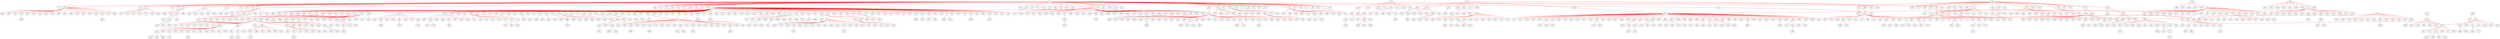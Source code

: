 strict graph "" {
	graph ["edge"="{'color': ''}",
		file="tmp_workspace/eucore/set2/layers/EUcore_Layer_8_drawing.dot",
		"graph"="{'edge': '{}', 'file': 'tmp_workspace/eucore/set2/layers/EUcore_Layer_8_drawing.dot', 'graph': \"{'file': 'tmp_workspace/eucore/set2/\
layers/EUcore_Layer_7_drawing_improved.dot'}\", 'node': \"{'height': '', 'level': '', 'pos': '', 'width': ''}\"}",
		"node"="{'height': '', 'label': '\\N', 'level': '', 'pos': '', 'width': ''}"
	];
	node [label="\N"];
	1	 [height=0.05,
		level=1,
		pos="-21.50000000000182,-4830.110000000007",
		width=0.05];
	10	 [level=5,
		pos="-107.97408175437342,-4366.503695665936"];
	1 -- 10	 [color=red];
	11	 [height=0.05,
		level=1,
		pos="4298.610000000013,-11040.990000000007",
		width=0.05];
	1 -- 11	 [color=red];
	12	 [level=5,
		pos="88.37958772234266,-4371.4870083875885"];
	1 -- 12	 [color=red];
	13	 [level=5,
		pos="449.95593574976857,-4818.368071714355"];
	1 -- 13	 [color=red];
	14	 [height=0.05,
		label=5,
		level=1,
		pos="-3828.2999999999956,-3992.680000000004",
		width=0.05];
	1 -- 14	 [color=red];
	15	 [height=0.05,
		level=1,
		pos="-3652.0499999999884,-8147.600000000009",
		width=0.05];
	1 -- 15	 [color=red];
	16	 [level=2,
		pos="77.89999999998508,-7295.579999999991"];
	1 -- 16	 [color=red];
	17	 [height=0.05,
		level=1,
		pos="-299.604163864362,-4449.233843913988",
		width=0.05];
	1 -- 17	 [color=red];
	18	 [level=5,
		pos="282.4535159916735,-4469.5259843395015"];
	1 -- 18	 [color=red];
	19	 [level=2,
		pos="-407.51037185590803,-5101.042768511352"];
	1 -- 19	 [color=red];
	2	 [height=0.05,
		level=1,
		pos="-4732.670000000004,-3277.0999999999976",
		width=0.05];
	1 -- 2	 [color=red];
	20	 [height=0.05,
		level=1,
		pos="-479.3606552236014,-4943.124125806356",
		width=0.05];
	1 -- 20	 [color=red];
	21	 [level=2,
		pos="-485.3115996923087,-4744.7438929995105"];
	1 -- 21	 [color=red];
	22	 [level=4,
		pos="-446.24109236474686,-5035.057741364385"];
	1 -- 22	 [color=red];
	23	 [height=0.05,
		level=1,
		pos="-1247.6099999999915,-9054.300000000014",
		width=0.05];
	1 -- 23	 [color=red];
	24	 [level=2,
		pos="385.16377908369446,-5068.926128046091"];
	1 -- 24	 [color=red];
	25	 [level=2,
		pos="443.7919117433134,-4906.999590321506"];
	1 -- 25	 [color=red];
	26	 [label=263,
		level=2,
		pos="-2181.940000000004,-4016.0099999999993"];
	1 -- 26	 [color=red];
	27	 [level=2,
		pos="-292.88453356608994,-4444.417107694906"];
	1 -- 27	 [color=red];
	28	 [height=0.05,
		level=1,
		pos="-2794.4099999999944,-2119.880000000009",
		width=0.05];
	1 -- 28	 [color=red];
	29	 [level=2,
		pos="419.2772719577062,-4662.407976282111"];
	1 -- 29	 [color=red];
	3	 [height=0.05,
		level=1,
		pos="-288.58000000000357,-50.400000000002365",
		width=0.05];
	1 -- 3	 [color=red];
	30	 [height=0.05,
		level=1,
		pos="424.17454496034924,-4984.326640502713",
		width=0.05];
	1 -- 30	 [color=red];
	31	 [label=417,
		level=2,
		pos="1065.480000000005,-2768.12000000001"];
	1 -- 31	 [color=red];
	32	 [height=0.05,
		level=1,
		pos="-232.71171585682092,-5251.771218655903",
		width=0.05];
	1 -- 32	 [color=red];
	33	 [level=5,
		pos="299.34578914269304,-5175.749337782844"];
	1 -- 33	 [color=red];
	34	 [level=5,
		pos="25.358173882865202,-5299.378455975816"];
	1 -- 34	 [color=red];
	35	 [height=0.05,
		level=1,
		pos="-492.2131670637732,-4859.052815798596",
		width=0.05];
	1 -- 35	 [color=red];
	36	 [height=0.05,
		level=1,
		pos="-454.54213801690594,-5016.880123240598",
		width=0.05];
	1 -- 36	 [color=red];
	37	 [height=0.05,
		level=1,
		pos="449.1652893181151,-4800.398761980526",
		width=0.05];
	1 -- 37	 [color=red];
	38	 [level=5,
		pos="370.3491764107071,-4567.692784139831"];
	1 -- 38	 [color=red];
	39	 [level=5,
		pos="-312.91952616073746,-5200.897313706678"];
	1 -- 39	 [color=red];
	4	 [height=0.05,
		level=1,
		pos="-2658.210000000001,-11695.799999999981",
		width=0.05];
	1 -- 4	 [color=red];
	40	 [level=3,
		pos="-412.03243670421534,-4565.737179696129"];
	1 -- 40	 [color=red];
	41	 [height=0.05,
		level=1,
		pos="-372.8600000000024,-8164.269999999998",
		width=0.05];
	1 -- 41	 [color=red];
	42	 [height=0.05,
		label=170,
		level=1,
		pos="-2455.1499999999924,-5360.82",
		width=0.05];
	1 -- 42	 [color=red];
	43	 [height=0.05,
		level=1,
		pos="-492.67129824304396,-4809.956093541871",
		width=0.05];
	1 -- 43	 [color=red];
	44	 [height=0.05,
		level=1,
		pos="-86.55072317427673,-5297.204182845459",
		width=0.05];
	1 -- 44	 [color=red];
	45	 [height=0.05,
		level=1,
		pos="-6392.530000000001,756.9499999999989",
		width=0.05];
	1 -- 45	 [color=red];
	46	 [height=0.05,
		level=1,
		pos="4136.069999999983,-6934.800000000002",
		width=0.05];
	1 -- 46	 [color=red];
	47	 [level=2,
		pos="-348.02180127159,-4489.827638529545"];
	1 -- 47	 [color=red];
	48	 [height=0.05,
		label=107,
		level=1,
		pos="4438.590000000002,-3936.379999999991",
		width=0.05];
	1 -- 48	 [color=red];
	49	 [level=3,
		pos="185.67711045435848,-4406.451862892576"];
	1 -- 49	 [color=red];
	5	 [level=2,
		pos="-767.3199999999979,-2606.670000000002"];
	1 -- 5	 [color=red];
	50	 [height=0.05,
		level=1,
		pos="-2987.059999999992,-3332.029999999997",
		width=0.05];
	1 -- 50	 [color=red];
	51	 [height=0.05,
		level=1,
		pos="-399.7139520499768,-5111.824001619196",
		width=0.05];
	1 -- 51	 [color=red];
	52	 [height=0.05,
		level=1,
		pos="-417.7071285387618,-4574.320079306037",
		width=0.05];
	1 -- 52	 [color=red];
	53	 [level=4,
		pos="68.85597135160042,-4367.244608471687"];
	1 -- 53	 [color=red];
	54	 [height=0.05,
		level=1,
		pos="-1033.2500000000073,-2977.7100000000046",
		width=0.05];
	1 -- 54	 [color=red];
	55	 [height=0.05,
		level=1,
		pos="354.0737846095177,-4544.885694325264",
		width=0.05];
	1 -- 55	 [color=red];
	56	 [level=2,
		pos="-491.37144441999305,-4870.475801766206"];
	1 -- 56	 [color=red];
	57	 [level=2,
		pos="-324.3486090158964,-5191.6225063544825"];
	1 -- 57	 [color=red];
	58	 [level=3,
		pos="-184.9127739495374,-4387.724605187209"];
	1 -- 58	 [color=red];
	59	 [height=0.05,
		level=1,
		pos="425.7249042376565,-4680.448858539792",
		width=0.05];
	1 -- 59	 [color=red];
	6	 [height=0.05,
		level=1,
		pos="6839.319999999998,-6538.260000000005",
		width=0.05];
	1 -- 6	 [color=red];
	60	 [level=3,
		pos="293.7384443182336,-4479.34897671296"];
	1 -- 60	 [color=red];
	7	 [level=3,
		pos="-424.72000000000116,-2903.780000000008"];
	1 -- 7	 [color=red];
	8	 [level=4,
		pos="-248.50677149226462,-5243.482105892768"];
	1 -- 8	 [color=red];
	9	 [height=0.05,
		label=82,
		level=1,
		pos="1615.3500000000076,-9885.519999999997",
		width=0.05];
	1 -- 9	 [color=red];
	672	 [level=7,
		pos="4711.26,-11147.360000000019"];
	11 -- 672	 [color=red];
	767	 [level=6,
		pos="4683.895249751299,-11312.952954384693"];
	11 -- 767	 [color=red];
	768	 [level=5,
		pos="4180.067915586494,-11497.450673504807"];
	11 -- 768	 [color=red];
	769	 [level=4,
		pos="4292.134198944557,-11512.54767010436"];
	11 -- 769	 [color=red];
	770	 [level=5,
		pos="4287.942898207892,-10569.508520859083"];
	11 -- 770	 [color=red];
	771	 [level=6,
		pos="3872.4875060150407,-11243.04987319007"];
	11 -- 771	 [color=red];
	772	 [level=7,
		pos="3827.410542838326,-11021.50554968474"];
	11 -- 772	 [color=red];
	610	 [level=5,
		pos="-4109.499999999998,-4983.800000000012"];
	14 -- 610	 [color=red];
	804	 [level=7,
		pos="-4290.594102448395,-4085.9148383115826"];
	14 -- 804	 [color=red];
	805	 [level=7,
		pos="-3543.800000000001,-4316.760000000009"];
	14 -- 805	 [color=red];
	806	 [label=902,
		level=8,
		pos="-3824.6741048323565,-3578.8858967355245"];
	14 -- 806;
	807	 [level=6,
		pos="-4115.639113824229,-8234.1661930387"];
	15 -- 807	 [color=red];
	808	 [level=7,
		pos="-4058.0564254320902,-8387.53197940543"];
	15 -- 808	 [color=red];
	809	 [level=5,
		pos="-3495.2989777034227,-7702.810511317398"];
	15 -- 809	 [color=red];
	810	 [level=5,
		pos="-3313.1727557459203,-8475.579855418486"];
	15 -- 810	 [color=red];
	811	 [level=5,
		pos="-3200.733642119826,-8284.42878843045"];
	15 -- 811	 [color=red];
	746	 [level=7,
		pos="166.0,-7492.410000000009"];
	16 -- 746	 [color=red];
	61	 [level=2,
		pos="-4334.777571933764,-3023.93960040893"];
	2 -- 61	 [color=red];
	62	 [level=5,
		pos="-5192.060164353792,-3170.4733188711325"];
	2 -- 62	 [color=red];
	63	 [height=0.05,
		level=1,
		pos="-4794.8164395360145,-2809.6105431279157",
		width=0.05];
	2 -- 63	 [color=red];
	64	 [level=3,
		pos="-4289.894152009593,-3114.7481577870735"];
	2 -- 64	 [color=red];
	65	 [level=2,
		pos="-5086.439999999991,-3889.120000000016"];
	2 -- 65	 [color=red];
	66	 [height=0.05,
		level=1,
		pos="-5568.1400000000085,-245.08000000001084",
		width=0.05];
	2 -- 66	 [color=red];
	67	 [height=0.05,
		label=87,
		level=1,
		pos="-4360.710000000003,-1391.040000000009",
		width=0.05];
	2 -- 67	 [color=red];
	68	 [height=0.05,
		level=1,
		pos="-4555.85788726441,-2839.8974736766327",
		width=0.05];
	2 -- 68	 [color=red];
	377	 [level=2,
		pos="-452.41000000000713,-9431.66"];
	23 -- 377	 [color=red];
	858	 [level=7,
		pos="-953.710000000001,-9079.669999999995"];
	23 -- 858	 [color=red];
	859	 [level=7,
		pos="-1383.0198918359338,-9506.044101706428"];
	23 -- 859	 [color=red];
	884	 [label=897,
		level=8,
		pos="-2623.2500134226048,-3849.7149480997664"];
	26 -- 884;
	747	 [level=7,
		pos="-2464.3900000000067,-2270.950000000006"];
	28 -- 747	 [color=red];
	895	 [level=7,
		pos="-2659.4399999999987,-1785.170000000012"];
	28 -- 895	 [color=red];
	896	 [level=7,
		pos="-3120.7099999999955,-1839.8900000000058"];
	28 -- 896	 [color=red];
	122	 [height=0.05,
		label=21,
		level=1,
		pos="-3669.8500000000004,4305.969999999991",
		width=0.05];
	3 -- 122	 [color=red];
	152	 [height=0.05,
		level=1,
		pos="2379.330000000007,6017.819999999995",
		width=0.05];
	3 -- 152	 [color=red];
	153	 [height=0.05,
		level=1,
		pos="4013.039999999992,4019.0299999999925",
		width=0.05];
	3 -- 153	 [color=red];
	154	 [level=5,
		pos="-1786.9799999999977,-1639.1300000000074"];
	3 -- 154	 [color=red];
	155	 [level=2,
		pos="-1208.5200000000023,3861.5100000000048"];
	3 -- 155	 [color=red];
	156	 [level=2,
		pos="1332.769999999995,4072.4099999999935"];
	3 -- 156	 [color=red];
	157	 [level=5,
		pos="-699.4323881292049,-281.93593112536587"];
	3 -- 157	 [color=red];
	158	 [level=5,
		pos="1564.6300000000065,1110.319999999998"];
	3 -- 158	 [color=red];
	159	 [level=5,
		pos="-675.1478473542954,219.73676466824105"];
	3 -- 159	 [color=red];
	160	 [height=0.05,
		level=1,
		pos="2069.500000000002,3905.6499999999987",
		width=0.05];
	3 -- 160	 [color=red];
	161	 [level=7,
		pos="-482.1259042593739,379.6564558031627"];
	3 -- 161	 [color=red];
	162	 [level=5,
		pos="-754.011059023534,-126.44276119258365"];
	3 -- 162	 [color=red];
	163	 [level=3,
		pos="0.017249712261616423,-423.3882031540344"];
	3 -- 163	 [color=red];
	164	 [level=2,
		pos="2376.530000000008,716.239999999997"];
	3 -- 164	 [color=red];
	165	 [level=4,
		pos="-438.1495371447354,396.8555486429046"];
	3 -- 165	 [color=red];
	166	 [level=6,
		pos="-733.6330048031369,-206.40126649889717"];
	3 -- 166	 [color=red];
	167	 [level=4,
		pos="-723.3300329192116,132.35935300362496"];
	3 -- 167	 [color=red];
	168	 [height=0.05,
		level=1,
		pos="1999.5200000000023,5023.909999999992",
		width=0.05];
	3 -- 168	 [color=red];
	169	 [level=2,
		pos="-124.11510212041253,-492.3953275759992"];
	3 -- 169	 [color=red];
	170	 [level=5,
		pos="-318.25801784952876,-521.0673851990198"];
	3 -- 170	 [color=red];
	171	 [level=2,
		pos="-3134.9699999999993,346.28999999999724"];
	3 -- 171	 [color=red];
	172	 [level=2,
		pos="-2013.3799999999992,914.349999999994"];
	3 -- 172	 [color=red];
	173	 [level=2,
		pos="2613.4400000000114,-784.770000000005"];
	3 -- 173	 [color=red];
	174	 [height=0.05,
		level=1,
		pos="2026.33,250.39999999999418",
		width=0.05];
	3 -- 174	 [color=red];
	175	 [label=57,
		level=2,
		pos="-113.22999999999956,1158.930000000004"];
	3 -- 175	 [color=red];
	176	 [level=4,
		pos="-631.5129636013392,273.3368602880441"];
	3 -- 176	 [color=red];
	177	 [level=5,
		pos="1439.1000000000004,-1008.3499999999958"];
	3 -- 177	 [color=red];
	178	 [level=4,
		pos="28.900000000006912,1153.3799999999856"];
	3 -- 178	 [color=red];
	179	 [level=2,
		pos="-560.3717079912054,335.00607117789474"];
	3 -- 179	 [color=red];
	180	 [label=611,
		level=5,
		pos="204.69000000000597,-1059.79000000001"];
	3 -- 180	 [color=red];
	181	 [height=0.05,
		level=1,
		pos="-1206.3999999999978,5438.119999999987",
		width=0.05];
	3 -- 181	 [color=red];
	182	 [height=0.05,
		level=1,
		pos="-1013.9899999999998,4550.349999999998",
		width=0.05];
	3 -- 182	 [color=red];
	183	 [level=3,
		pos="182.71804910392757,-33.46715781726317"];
	3 -- 183	 [color=red];
	184	 [level=2,
		pos="-267.69384050237795,420.73940673116545"];
	3 -- 184	 [color=red];
	185	 [level=2,
		pos="164.8156552491397,-180.1726937177372"];
	3 -- 185	 [color=red];
	186	 [level=2,
		pos="1882.9399999999969,2138.7099999999928"];
	3 -- 186	 [color=red];
	187	 [height=0.05,
		level=1,
		pos="135.81341640150174,155.26672153903402",
		width=0.05];
	3 -- 187	 [color=red];
	188	 [height=0.05,
		label=269,
		level=1,
		pos="3359.1399999999976,3543.33999999999",
		width=0.05];
	3 -- 188	 [color=red];
	189	 [level=2,
		pos="-34.458549454853994,-447.6793231548655"];
	3 -- 189	 [color=red];
	190	 [level=5,
		pos="-524.293579721692,358.0699261492114"];
	3 -- 190	 [color=red];
	191	 [level=2,
		pos="52.14726781432245,-376.457512106903"];
	3 -- 191	 [color=red];
	192	 [level=2,
		pos="182.93884818076828,-41.53726657090349"];
	3 -- 192	 [color=red];
	193	 [level=2,
		pos="-736.2347965544695,-198.77033178953775"];
	3 -- 193	 [color=red];
	194	 [level=2,
		pos="62.498248276829884,264.4851152728971"];
	3 -- 194	 [color=red];
	195	 [level=5,
		pos="-622.3473129867252,-383.5785602573828"];
	3 -- 195	 [color=red];
	196	 [level=2,
		pos="1267.2000000000025,-2177.779999999999"];
	3 -- 196	 [color=red];
	197	 [level=5,
		pos="-318.27620179058687,420.2662382546339"];
	3 -- 197	 [color=red];
	198	 [level=2,
		pos="45.4099999999944,-2209.8400000000056"];
	3 -- 198	 [color=red];
	199	 [level=2,
		pos="-453.21646444823335,-492.33145034897194"];
	3 -- 199	 [color=red];
	200	 [level=5,
		pos="-378.3915039923489,-513.3713446685358"];
	3 -- 200	 [color=red];
	201	 [level=4,
		pos="-748.084604172969,55.73242189549252"];
	3 -- 201	 [color=red];
	202	 [level=5,
		pos="-168.48755684390468,-506.4552349555461"];
	3 -- 202	 [color=red];
	203	 [level=2,
		pos="-668.8969250714365,228.46844342407377"];
	3 -- 203	 [color=red];
	204	 [level=3,
		pos="167.55969749932757,69.3712344378863"];
	3 -- 204	 [color=red];
	205	 [height=0.05,
		level=1,
		pos="95.19148102735022,-324.49491528233375",
		width=0.05];
	3 -- 205	 [color=red];
	206	 [level=2,
		pos="-494.3176218648031,373.95904984219646"];
	3 -- 206	 [color=red];
	207	 [level=4,
		pos="-2194.76,-180.95000000000346"];
	3 -- 207	 [color=red];
	208	 [level=5,
		pos="-1263.2099999999955,-1801.9600000000055"];
	3 -- 208	 [color=red];
	209	 [level=3,
		pos="178.81001781153037,-113.28993149695151"];
	3 -- 209	 [color=red];
	210	 [height=0.05,
		label=2,
		level=1,
		pos="3770.860000000006,-309.1899999999996",
		width=0.05];
	3 -- 210	 [color=red];
	211	 [level=5,
		pos="-1881.6900000000041,-1214.670000000001"];
	3 -- 211	 [color=red];
	212	 [level=5,
		pos="-1243.8899999999903,-1718.3499999999995"];
	3 -- 212	 [color=red];
	213	 [level=2,
		pos="-94.46655909201002,-480.20058665899694"];
	3 -- 213	 [color=red];
	214	 [level=5,
		pos="-2267.2600000000057,1007.9999999999918"];
	3 -- 214	 [color=red];
	215	 [level=5,
		pos="-311.08627076779476,-521.4647938550345"];
	3 -- 215	 [color=red];
	216	 [height=0.05,
		label=412,
		level=1,
		pos="-1550.3799999999956,6650.150000000004",
		width=0.05];
	3 -- 216	 [color=red];
	217	 [level=5,
		pos="-744.9184873560478,68.61158427293505"];
	3 -- 217	 [color=red];
	218	 [height=0.05,
		level=1,
		pos="-588.2481489107195,313.7532270377132",
		width=0.05];
	3 -- 218	 [color=red];
	219	 [level=2,
		pos="177.6370077982217,-121.46527895693481"];
	3 -- 219	 [color=red];
	220	 [level=5,
		pos="-233.1490256799775,417.9331926305111"];
	3 -- 220	 [color=red];
	221	 [level=6,
		pos="-211.23346121773238,-515.6161703681008"];
	3 -- 221	 [color=red];
	222	 [level=5,
		pos="-1494.0100000000075,-1599.4300000000067"];
	3 -- 222	 [color=red];
	223	 [level=5,
		pos="45.672879919027025,-383.09142534696133"];
	3 -- 223	 [color=red];
	224	 [height=0.05,
		level=1,
		pos="146.7168848636892,-231.85300841133184",
		width=0.05];
	3 -- 224	 [color=red];
	225	 [level=5,
		pos="137.9100032595594,150.8830081085188"];
	3 -- 225	 [color=red];
	226	 [level=5,
		pos="-158.97013221697426,403.0422283012695"];
	3 -- 226	 [color=red];
	227	 [level=4,
		pos="-313.12118887689974,420.563164464126"];
	3 -- 227	 [color=red];
	228	 [level=2,
		pos="-385.60118623105285,-511.91431359805"];
	3 -- 228	 [color=red];
	229	 [level=5,
		pos="4.607006258583056,318.99132582490734"];
	3 -- 229	 [color=red];
	230	 [level=2,
		pos="-241.23044150689378,-519.6191295589585"];
	3 -- 230	 [color=red];
	231	 [label=376,
		level=2,
		pos="-1177.13000000001,300.6899999999996"];
	3 -- 231	 [color=red];
	232	 [height=0.05,
		level=1,
		pos="518.8000000000029,569.7899999999872",
		width=0.05];
	3 -- 232	 [color=red];
	233	 [level=5,
		pos="-1006.9300000000021,2292.089999999992"];
	3 -- 233	 [color=red];
	234	 [level=5,
		pos="-759.5178300106942,-25.377360283560257"];
	3 -- 234	 [color=red];
	235	 [level=4,
		pos="141.6337951467758,-243.5959179148536"];
	3 -- 235	 [color=red];
	236	 [height=0.05,
		label=6,
		level=1,
		pos="2796.0900000000092,501.9599999999955",
		width=0.05];
	3 -- 236	 [color=red];
	237	 [level=3,
		pos="-34.626938259327375,346.98698351366704"];
	3 -- 237	 [color=red];
	238	 [level=5,
		pos="-65.70887684808332,365.2164514291471"];
	3 -- 238	 [color=red];
	239	 [level=2,
		pos="-660.9173995646684,-339.83640600135556"];
	3 -- 239	 [color=red];
	240	 [level=4,
		pos="155.76999999999498,-1989.0700000000006"];
	3 -- 240	 [color=red];
	241	 [level=4,
		pos="-570.6359355945754,-428.3590208335152"];
	3 -- 241	 [color=red];
	242	 [level=5,
		pos="-705.1911594931624,-271.4061402299127"];
	3 -- 242	 [color=red];
	243	 [level=2,
		pos="890.7100000000046,663.6999999999962"];
	3 -- 243	 [color=red];
	244	 [level=3,
		pos="104.68881735722033,-310.68486227210514"];
	3 -- 244	 [color=red];
	245	 [level=4,
		pos="11.461795148180045,313.4454251434402"];
	3 -- 245	 [color=red];
	246	 [level=5,
		pos="-462.29432052053676,-488.84259268420595"];
	3 -- 246	 [color=red];
	247	 [level=3,
		pos="1186.8799999999974,469.22000000000025"];
	3 -- 247	 [color=red];
	248	 [height=0.05,
		level=1,
		pos="4278.4299999999985,1417.5199999999986",
		width=0.05];
	3 -- 248	 [color=red];
	249	 [level=2,
		pos="-752.5367817881211,-134.97349978787952"];
	3 -- 249	 [color=red];
	250	 [level=5,
		pos="-625.6059375648406,279.48193288220267"];
	3 -- 250	 [color=red];
	251	 [level=3,
		pos="88.41180851193894,232.94739905008942"];
	3 -- 251	 [color=red];
	252	 [level=2,
		pos="-759.8797423881525,-33.51435347931922"];
	3 -- 252	 [color=red];
	909	 [label=795,
		level=8,
		pos="1285.3998048600308,-2350.934367860209"];
	31 -- 909;
	383	 [level=5,
		pos="-3005.060613595344,-11376.264048842539"];
	4 -- 383	 [color=red];
	384	 [level=5,
		pos="-2654.9099999999908,-13274.440000000002"];
	4 -- 384	 [color=red];
	385	 [level=6,
		pos="-2872.73513517226,-12115.78516475331"];
	4 -- 385	 [color=red];
	386	 [level=5,
		pos="-2437.932653418617,-12112.796957802579"];
	4 -- 386	 [color=red];
	387	 [height=0.05,
		level=1,
		pos="-2596.304097177376,-12163.321370024147",
		width=0.05];
	4 -- 387	 [color=red];
	388	 [level=2,
		pos="-2186.8069723448953,-11682.097527553125"];
	4 -- 388	 [color=red];
	389	 [height=0.05,
		level=1,
		pos="-2195.3116927196033,-11785.987190612062",
		width=0.05];
	4 -- 389	 [color=red];
	390	 [level=2,
		pos="-3823.4299999999876,-13461.549999999977"];
	4 -- 390	 [color=red];
	391	 [level=5,
		pos="-2274.6663986127955,-11970.213698762433"];
	4 -- 391	 [color=red];
	392	 [level=5,
		pos="-3120.047345055364,-11791.271665669805"];
	4 -- 392	 [color=red];
	393	 [level=5,
		pos="-2676.535368930113,-11224.55404183468"];
	4 -- 393	 [color=red];
	394	 [height=0.05,
		label=393,
		level=1,
		pos="-5030.660000000009,-13713.26999999999",
		width=0.05];
	4 -- 394	 [color=red];
	395	 [label=641,
		level=5,
		pos="-703.2599999999966,-11559.659999999993"];
	4 -- 395	 [color=red];
	396	 [level=4,
		pos="-2332.121888450534,-11355.102016824765"];
	4 -- 396	 [color=red];
	397	 [level=3,
		pos="-2652.5076810714218,-11224.232342296027"];
	4 -- 397	 [color=red];
	398	 [level=2,
		pos="-2846.484750539541,-11263.409909291566"];
	4 -- 398	 [color=red];
	399	 [level=2,
		pos="-4578.379999999994,-13186.559999999998"];
	4 -- 399	 [color=red];
	400	 [height=0.05,
		level=1,
		pos="-2304.3054879631336,-12007.505259168805",
		width=0.05];
	4 -- 400	 [color=red];
	401	 [level=2,
		pos="-2467.7162230031436,-12127.217075646076"];
	4 -- 401	 [color=red];
	402	 [level=4,
		pos="-2829.1694362449643,-11256.275889862254"];
	4 -- 402	 [color=red];
	403	 [level=5,
		pos="-2306.5702478670764,-11381.542053476027"];
	4 -- 403	 [color=red];
	404	 [level=6,
		pos="-2214.6230028989385,-11535.67770849621"];
	4 -- 404	 [color=red];
	405	 [level=2,
		pos="-2202.3493696057435,-11816.629044066825"];
	4 -- 405	 [color=red];
	406	 [level=6,
		pos="-3125.8147758341483,-11757.072717017048"];
	4 -- 406	 [color=red];
	407	 [level=2,
		pos="-4816.490000000002,-10923.45999999999"];
	4 -- 407	 [color=red];
	408	 [level=5,
		pos="-2221.064225928587,-11518.847620968047"];
	4 -- 408	 [color=red];
	409	 [level=6,
		pos="-2986.170357947905,-11356.90388634826"];
	4 -- 409	 [color=red];
	410	 [level=4,
		pos="-3113.2871038638236,-11572.052669634948"];
	4 -- 410	 [color=red];
	835	 [level=7,
		pos="-202.28999999999905,-8348.370000000006"];
	41 -- 835	 [color=red];
	935	 [label=875,
		level=8,
		pos="-2915.9232898992464,-5461.301578157268"];
	42 -- 935;
	69	 [height=0.05,
		level=1,
		pos="-12394.42999999999,4278.289999999987",
		width=0.05];
	45 -- 69	 [color=red];
	694	 [level=2,
		pos="4381.170000000011,-8040.12"];
	46 -- 694	 [color=red];
	825	 [level=6,
		pos="4547.275034044127,-6703.890943853839"];
	46 -- 825	 [color=red];
	850	 [level=7,
		pos="3736.5371406629747,-7185.363498027052"];
	46 -- 850	 [color=red];
	906	 [level=7,
		pos="4473.920954652873,-7263.8369351208"];
	46 -- 906	 [color=red];
	972	 [level=7,
		pos="4208.735623410707,-6468.829744073845"];
	46 -- 972	 [color=red];
	558	 [label=544,
		level=4,
		pos="5252.559999999996,-3669.829999999997"];
	48 -- 558	 [color=red];
	855	 [level=7,
		pos="4465.511242335278,-4407.213111563613"];
	48 -- 855	 [color=red];
	933	 [level=7,
		pos="4298.51,-3722.4400000000032"];
	48 -- 933	 [color=red];
	976	 [label=834,
		level=8,
		pos="4594.665908030575,-3491.3531657910985"];
	48 -- 976;
	577	 [level=4,
		pos="-868.6799999999985,-2644.5200000000013"];
	5 -- 577	 [color=red];
	739	 [level=6,
		pos="-3125.3199999999924,-3249.400000000005"];
	50 -- 739	 [color=red];
	95	 [height=0.05,
		level=1,
		pos="-7140.560000000001,2917.519999999994",
		width=0.05];
	54 -- 95	 [color=red];
	432	 [level=6,
		pos="6432.691435672956,-6777.136082743517"];
	6 -- 432	 [color=red];
	592	 [level=4,
		pos="5751.310000000003,-5737.589999999999"];
	6 -- 592	 [color=red];
	593	 [level=6,
		pos="6528.257043309516,-6183.7908064040985"];
	6 -- 593	 [color=red];
	594	 [level=7,
		pos="7142.10732548305,-6176.696163644131"];
	6 -- 594	 [color=red];
	595	 [level=5,
		pos="7051.268638780974,-6959.551284923451"];
	6 -- 595	 [color=red];
	596	 [level=5,
		pos="7231.622074954865,-6276.520331207398"];
	6 -- 596	 [color=red];
	597	 [level=2,
		pos="7256.6053450492755,-6757.990546444195"];
	6 -- 597	 [color=red];
	598	 [level=4,
		pos="6933.928484060836,-7000.274942374455"];
	6 -- 598	 [color=red];
	599	 [level=2,
		pos="7287.160184491081,-6686.069814926313"];
	6 -- 599	 [color=red];
	600	 [level=5,
		pos="6531.352708230366,-6895.422035263603"];
	6 -- 600	 [color=red];
	601	 [level=3,
		pos="-356.3799999999992,-2616.4800000000096"];
	7 -- 601	 [color=red];
	634	 [level=6,
		pos="1571.2195124894376,-9415.987176540724"];
	9 -- 634	 [color=red];
	635	 [level=5,
		pos="1307.8464108041073,-10243.081344198717"];
	9 -- 635	 [color=red];
	636	 [level=6,
		pos="1587.8749378706214,-10356.32111851454"];
	9 -- 636	 [color=red];
	637	 [level=7,
		pos="2048.798066499051,-9699.693882670388"];
	9 -- 637	 [color=red];
	638	 [level=6,
		pos="2011.7314221300953,-10141.039745663002"];
	9 -- 638	 [color=red];
	639	 [level=7,
		pos="1804.8931150994665,-9453.68440657126"];
	9 -- 639	 [color=red];
	640	 [level=5,
		pos="1804.803018395724,-10317.395127848671"];
	9 -- 640	 [color=red];
	641	 [level=6,
		pos="2023.6028447158428,-9649.430637649668"];
	9 -- 641	 [color=red];
	642	 [level=5,
		pos="1162.9587083735046,-9752.28827894956"];
	9 -- 642	 [color=red];
	643	 [level=6,
		pos="2040.4540301202549,-10089.713868196573"];
	9 -- 643	 [color=red];
	644	 [level=5,
		pos="1560.1364544562107,-10353.878875886896"];
	9 -- 644	 [color=red];
	645	 [level=5,
		pos="800.9399999999987,-8871.389999999989"];
	9 -- 645	 [color=red];
	647	 [level=5,
		pos="1775.8578467516913,-10328.967633170696"];
	9 -- 647	 [color=red];
	648	 [level=7,
		pos="1341.468071469928,-10269.443509905552"];
	9 -- 648	 [color=red];
	649	 [level=4,
		pos="1294.8841858289416,-9539.528332208369"];
	9 -- 649	 [color=red];
	650	 [level=6,
		pos="1179.7782470175507,-9704.727798184358"];
	9 -- 650	 [color=red];
	651	 [level=5,
		pos="1828.727445936392,-9464.950579096358"];
	9 -- 651	 [color=red];
	652	 [level=4,
		pos="433.0699999999979,-10191.109999999997"];
	9 -- 652	 [color=red];
	646	 [label=853,
		level=8,
		pos="2086.844244853332,-9895.607085989046"];
	9 -- 646;
	100	 [level=5,
		pos="-7547.109654745703,2678.509643614108"];
	100 -- 95	 [color=red];
	101	 [level=2,
		pos="-7581.6606585355285,2750.670423215751"];
	95 -- 101	 [color=red];
	102	 [level=4,
		pos="-6724.031859223858,3138.6825650401165"];
	95 -- 102	 [color=red];
	103	 [height=0.05,
		level=1,
		pos="-6361.159999999998,6400.2899999999945",
		width=0.05];
	95 -- 103	 [color=red];
	104	 [height=0.05,
		level=1,
		pos="-5661.67,4294.029999999987",
		width=0.05];
	95 -- 104	 [color=red];
	105	 [level=5,
		pos="-7175.17400301841,2447.1898574101333"];
	95 -- 105	 [color=red];
	106	 [level=4,
		pos="-7379.15783398173,3324.311895018546"];
	95 -- 106	 [color=red];
	107	 [level=5,
		pos="-7606.741242989832,2988.8195155524368"];
	95 -- 107	 [color=red];
	108	 [level=2,
		pos="-6925.3712196704,3337.165518329233"];
	95 -- 108	 [color=red];
	109	 [height=0.05,
		label=65,
		level=1,
		pos="-7610.919999999991,5264.739999999995",
		width=0.05];
	95 -- 109	 [color=red];
	110	 [level=4,
		pos="-7066.534513161545,2451.7638411229627"];
	95 -- 110	 [color=red];
	111	 [height=0.05,
		level=1,
		pos="-7155.1434180339165,3388.8965969498267",
		width=0.05];
	95 -- 111	 [color=red];
	96	 [height=0.05,
		level=1,
		pos="-8045.029999999998,6586.149999999993",
		width=0.05];
	95 -- 96	 [color=red];
	93	 [height=0.05,
		level=1,
		pos="-5575.199999999999,2824.1699999999973",
		width=0.05];
	95 -- 93	 [color=red];
	98	 [height=0.05,
		level=1,
		pos="-6009.319999999998,5563.5499999999965",
		width=0.05];
	95 -- 98	 [color=red];
	97	 [level=5,
		pos="-7530.0012433607,3183.497612221832"];
	95 -- 97	 [color=red];
	99	 [height=0.05,
		level=1,
		pos="-7581.314171976813,3085.282725653198",
		width=0.05];
	95 -- 99	 [color=red];
	582	 [level=7,
		pos="-6361.870000000001,6678.529999999989"];
	103 -- 582	 [color=red];
	857	 [level=7,
		pos="-5531.565742936647,4747.330622686025"];
	104 -- 857	 [color=red];
	908	 [level=6,
		pos="-5929.33606704788,4682.31269184277"];
	104 -- 908	 [color=red];
	974	 [level=7,
		pos="-7412.65,5411.809999999988"];
	109 -- 974	 [color=red];
	922	 [label=998,
		level=8,
		pos="-7719.992316163538,5306.7201431890035"];
	109 -- 922;
	112	 [height=0.05,
		level=1,
		pos="-5048.590000000002,11342.499999999989",
		width=0.05];
	113	 [height=0.05,
		level=1,
		pos="-3250.7599999999966,11527.249999999996",
		width=0.05];
	112 -- 113	 [color=red];
	114	 [height=0.05,
		level=1,
		pos="-5306.129999999999,10399.019999999997",
		width=0.05];
	112 -- 114	 [color=red];
	115	 [level=2,
		pos="-4991.079999999996,12871.249999999989"];
	112 -- 115	 [color=red];
	116	 [level=5,
		pos="-5157.683733333279,11801.310559578738"];
	112 -- 116	 [color=red];
	117	 [level=5,
		pos="-5446.011009807585,11596.399809367933"];
	112 -- 117	 [color=red];
	118	 [level=5,
		pos="-5491.85007125791,11503.525095752146"];
	112 -- 118	 [color=red];
	119	 [level=5,
		pos="-4882.077265764019,11783.727924740495"];
	112 -- 119	 [color=red];
	120	 [height=0.05,
		level=1,
		pos="-2808.9299999999985,12559.720000000005",
		width=0.05];
	112 -- 120	 [color=red];
	83	 [height=0.05,
		level=1,
		pos="-9795.77999999999,8990.669999999991",
		width=0.05];
	112 -- 83	 [color=red];
	834	 [level=7,
		pos="-3187.5899999999965,11486.969999999983"];
	113 -- 834	 [color=red];
	878	 [level=7,
		pos="-4856.736244993253,10256.003129685707"];
	114 -- 878	 [color=red];
	879	 [level=7,
		pos="-4851.010146958151,10522.610014162648"];
	114 -- 879	 [color=red];
	880	 [level=7,
		pos="-5461.030000000001,10462.159999999996"];
	114 -- 880	 [color=red];
	881	 [level=7,
		pos="-5245.579999999993,9985.30999999999"];
	114 -- 881	 [color=red];
	932	 [label=712,
		level=7,
		pos="-5011.759999999984,13005.179999999986"];
	115 -- 932	 [color=red];
	629	 [level=3,
		pos="-3439.8899999999903,13553.439999999977"];
	120 -- 629	 [color=red];
	868	 [level=2,
		pos="-1688.1699999999964,13015.680000000004"];
	120 -- 868	 [color=red];
	83 -- 69	 [color=red];
	942	 [label=995,
		level=8,
		pos="-5083.72675575462,13471.25870397573"];
	932 -- 942;
	628	 [label=543,
		level=3,
		pos="-3681.449999999997,13909.459999999995"];
	629 -- 628	 [color=red];
	869	 [level=4,
		pos="-2390.8100000000068,13661.8"];
	868 -- 869	 [color=red];
	870	 [level=5,
		pos="-1765.4547206015695,12550.453556001929"];
	868 -- 870	 [color=red];
	871	 [level=2,
		pos="-1262.9431563901676,13219.617989857654"];
	868 -- 871	 [color=red];
	872	 [level=2,
		pos="-1302.6278574384182,12744.08134657443"];
	868 -- 872	 [color=red];
	121	 [level=4,
		pos="-3974.314011814619,3945.8169245677454"];
	121 -- 122	 [color=red];
	411	 [level=2,
		pos="-3746.205411680944,4771.349869934855"];
	122 -- 411	 [color=red];
	412	 [level=4,
		pos="-3958.3717384913807,4679.016617263127"];
	122 -- 412	 [color=red];
	413	 [level=3,
		pos="-3932.311731595587,4697.789361034388"];
	122 -- 413	 [color=red];
	414	 [label=327,
		level=4,
		pos="-2633.0799999999963,3565.48999999999"];
	122 -- 414	 [color=red];
	415	 [level=6,
		pos="-4127.418361709408,4420.161797411741"];
	122 -- 415	 [color=red];
	416	 [level=5,
		pos="-3200.1576196756487,4263.571413952794"];
	122 -- 416	 [color=red];
	417	 [height=0.05,
		level=1,
		pos="-3254.5899999999947,6281.4399999999905",
		width=0.05];
	122 -- 417	 [color=red];
	418	 [level=5,
		pos="-4115.75534536977,4152.421977530721"];
	122 -- 418	 [color=red];
	419	 [level=5,
		pos="-3548.503225612125,3850.246912391721"];
	122 -- 419	 [color=red];
	420	 [label=777,
		level=5,
		pos="-2371.2100000000064,4845.579999999999"];
	122 -- 420	 [color=red];
	421	 [level=5,
		pos="-3765.878523212609,4767.691880533243"];
	122 -- 421	 [color=red];
	422	 [level=7,
		pos="-4113.836744610042,4464.980511740992"];
	122 -- 422	 [color=red];
	423	 [level=7,
		pos="-3204.8492059652904,4227.339002418591"];
	122 -- 423	 [color=red];
	424	 [level=5,
		pos="-3783.7160373991755,3848.3204640441827"];
	122 -- 424	 [color=red];
	425	 [level=5,
		pos="-3406.6452289047843,4697.2906111441935"];
	122 -- 425	 [color=red];
	426	 [level=7,
		pos="-3379.2191478722903,4677.3758158202045"];
	122 -- 426	 [color=red];
	427	 [level=4,
		pos="-3971.0399999999954,2472.1199999999926"];
	122 -- 427	 [color=red];
	428	 [level=2,
		pos="-2229.6100000000024,5014.060000000002"];
	122 -- 428	 [color=red];
	429	 [level=4,
		pos="-3591.894901619679,3840.855417482875"];
	122 -- 429	 [color=red];
	431	 [level=4,
		pos="-4103.576771508025,4120.79532594659"];
	122 -- 431	 [color=red];
	430	 [label=787,
		level=8,
		pos="-4141.005322195694,4285.445999409723"];
	122 -- 430;
	753	 [level=7,
		pos="-2443.2800000000007,3385.229999999997"];
	414 -- 753	 [color=red];
	754	 [label=894,
		level=8,
		pos="-2332.9187977983706,3929.236924284487"];
	414 -- 754;
	821	 [level=7,
		pos="-3201.99,6454.059999999979"];
	417 -- 821	 [color=red];
	882	 [label=862,
		level=8,
		pos="-1989.076071065725,5004.364027438113"];
	420 -- 882;
	533	 [level=7,
		pos="-4112.707630526823,2022.299085974787"];
	427 -- 533	 [color=red];
	801	 [level=7,
		pos="-4167.67,2541.0200000000013"];
	427 -- 801	 [color=red];
	971	 [level=7,
		pos="-3658.4159076273727,2119.0268832421734"];
	427 -- 971	 [color=red];
	980	 [level=5,
		pos="-2131.1822246206098,5475.276375758085"];
	428 -- 980	 [color=red];
	123	 [height=0.05,
		label=350,
		level=1,
		pos="-16337.279999999995,1809.5399999999954",
		width=0.05];
	124	 [level=5,
		pos="-16701.639999999996,-344.55000000000837"];
	123 -- 124	 [color=red];
	125	 [level=2,
		pos="-18410.189999999984,-587.3700000000044"];
	123 -- 125	 [color=red];
	126	 [level=2,
		pos="-16228.218420910476,1350.7217961326494"];
	123 -- 126	 [color=red];
	127	 [level=5,
		pos="-16416.697172269338,2274.4071691809327"];
	123 -- 127	 [color=red];
	128	 [level=2,
		pos="-14644.310000000001,3025.7599999999993"];
	123 -- 128	 [color=red];
	129	 [height=0.05,
		level=1,
		pos="-15897.144001762785,1978.9179067331088",
		width=0.05];
	123 -- 129	 [color=red];
	130	 [level=5,
		pos="-16761.45213112091,1603.4172806944828"];
	123 -- 130	 [color=red];
	131	 [level=2,
		pos="-17364.659999999974,2407.290000000002"];
	123 -- 131	 [color=red];
	132	 [level=5,
		pos="-16170.722846872726,1368.3288408304925"];
	123 -- 132	 [color=red];
	133	 [level=7,
		pos="-15916.32600154024,1596.922259878668"];
	123 -- 133	 [color=red];
	134	 [level=3,
		pos="-16880.89,3441.7899999999872"];
	123 -- 134	 [color=red];
	136	 [level=3,
		pos="-16116.151007768569,2226.085965084608"];
	123 -- 136	 [color=red];
	137	 [level=4,
		pos="-16474.36839242612,1358.302429649766"];
	123 -- 137	 [color=red];
	138	 [level=4,
		pos="-16774.67905053907,1633.2146109572636"];
	123 -- 138	 [color=red];
	139	 [label=191,
		level=2,
		pos="-15619.639999999968,3385.799999999993"];
	123 -- 139	 [color=red];
	140	 [level=5,
		pos="-16762.944129196556,2012.5636965205967"];
	123 -- 140	 [color=red];
	141	 [level=5,
		pos="-15865.695471356465,1813.6148714846856"];
	123 -- 141	 [color=red];
	142	 [level=5,
		pos="-15981.328041507995,2118.9051167783205"];
	123 -- 142	 [color=red];
	143	 [level=2,
		pos="-17784.969999999987,1765.3000000000038"];
	123 -- 143	 [color=red];
	72	 [height=0.05,
		level=1,
		pos="-11184.529999999992,892.6999999999925",
		width=0.05];
	123 -- 72	 [color=red];
	135	 [label=861,
		level=8,
		pos="-16022.072011335666,1458.7516077807754"];
	123 -- 135;
	575	 [level=5,
		pos="-16371.149118372732,-680.9788177234468"];
	124 -- 575	 [color=red];
	578	 [level=6,
		pos="-16475.22999999999,-811.0599999999931"];
	124 -- 578	 [color=red];
	579	 [level=6,
		pos="-16279.944486667233,-133.40676362106382"];
	124 -- 579	 [color=red];
	583	 [level=4,
		pos="-18635.873950545345,-173.27420588975747"];
	125 -- 583	 [color=red];
	584	 [level=6,
		pos="-18781.047615708183,-878.7000552720033"];
	125 -- 584	 [color=red];
	585	 [level=5,
		pos="-18225.13524689113,-153.59204921714428"];
	125 -- 585	 [color=red];
	586	 [level=5,
		pos="-18337.617695453868,-1053.3547989435137"];
	125 -- 586	 [color=red];
	587	 [level=5,
		pos="-17939.43049511756,-559.1909156214703"];
	125 -- 587	 [color=red];
	588	 [level=4,
		pos="-18859.96548020018,-445.5581893344525"];
	125 -- 588	 [color=red];
	589	 [level=5,
		pos="-18659.766784110365,-987.5199732183944"];
	125 -- 589	 [color=red];
	590	 [level=6,
		pos="-17986.3627102168,-794.2008503792395"];
	125 -- 590	 [color=red];
	591	 [level=2,
		pos="-18798.101160224596,-319.1657792898287"];
	125 -- 591	 [color=red];
	745	 [level=7,
		pos="-14382.559404455831,2633.4652154746"];
	128 -- 745	 [color=red];
	822	 [level=5,
		pos="-14896.949999999983,3308.2599999999957"];
	128 -- 822	 [color=red];
	823	 [level=6,
		pos="-14174.467742084902,3066.4641141753355"];
	128 -- 823	 [color=red];
	443	 [level=2,
		pos="-19536.739999999983,2152.619999999991"];
	131 -- 443	 [color=red];
	816	 [level=7,
		pos="-17498.053816826978,2859.633521967412"];
	131 -- 816	 [color=red];
	312	 [level=7,
		pos="-16686.679999999997,3729.2"];
	134 -- 312	 [color=red];
	889	 [level=3,
		pos="-16979.860000000008,4470.190000000001"];
	134 -- 889	 [color=red];
	144	 [level=7,
		pos="-15760.469999999985,3671.6299999999947"];
	139 -- 144	 [color=red];
	921	 [label=824,
		level=8,
		pos="-15148.09291525077,3393.005490829179"];
	139 -- 921;
	531	 [level=7,
		pos="-18017.82999999999,1569.7899999999981"];
	143 -- 531	 [color=red];
	337	 [height=0.05,
		level=1,
		pos="-8644.849999999991,-2552.740000000007",
		width=0.05];
	72 -- 337	 [color=red];
	72 -- 69	 [color=red];
	660	 [level=4,
		pos="-12186.149999999994,1757.8199999999897"];
	72 -- 660	 [color=red];
	707	 [level=4,
		pos="-10717.927624167643,824.210620522836"];
	72 -- 707	 [color=red];
	708	 [level=5,
		pos="-10247.839999999998,438.2299999999923"];
	72 -- 708	 [color=red];
	709	 [level=5,
		pos="-11213.010884376836,1363.4413424149857"];
	72 -- 709	 [color=red];
	710	 [level=6,
		pos="-11336.451328326437,446.23781545007404"];
	72 -- 710	 [color=red];
	711	 [level=7,
		pos="-10826.20353471729,1199.31167054037"];
	72 -- 711	 [color=red];
	712	 [level=6,
		pos="-10786.202557231967,1145.1753860704825"];
	72 -- 712	 [color=red];
	713	 [level=5,
		pos="-11515.393734276106,1228.762139454025"];
	72 -- 713	 [color=red];
	714	 [level=5,
		pos="-11556.494030447157,602.7839219928258"];
	72 -- 714	 [color=red];
	675	 [level=6,
		pos="-16755.320317733258,-1190.4779570679639"];
	578 -- 675	 [color=red];
	676	 [level=7,
		pos="-16473.19,-1158.0100000000048"];
	578 -- 676	 [color=red];
	444	 [level=6,
		pos="-19728.11578523975,2583.646543332789"];
	443 -- 444	 [color=red];
	445	 [level=4,
		pos="-19482.667542837942,2621.1119867084253"];
	443 -- 445	 [color=red];
	446	 [level=5,
		pos="-19141.394394529692,2409.7394750867393"];
	443 -- 446	 [color=red];
	447	 [level=6,
		pos="-19995.505593169568,2261.902673637288"];
	443 -- 447	 [color=red];
	448	 [level=5,
		pos="-19968.37976361853,2342.608648863241"];
	443 -- 448	 [color=red];
	449	 [level=5,
		pos="-19164.033343807518,2441.5807597293865"];
	443 -- 449	 [color=red];
	450	 [level=4,
		pos="-19677.37533286466,1702.4752728470467"];
	443 -- 450	 [color=red];
	451	 [level=4,
		pos="-19282.058502055406,1755.6994703743944"];
	443 -- 451	 [color=red];
	452	 [level=5,
		pos="-19766.203461562316,2564.6334609953674"];
	443 -- 452	 [color=red];
	453	 [level=2,
		pos="-20572.54999999999,1396.7800000000025"];
	443 -- 453	 [color=red];
	454	 [level=5,
		pos="-19949.854306828336,1925.144415096279"];
	443 -- 454	 [color=red];
	455	 [level=5,
		pos="-19263.069999999978,3384.0399999999945"];
	443 -- 455	 [color=red];
	456	 [level=5,
		pos="-19549.187129529357,1681.1821555283827"];
	443 -- 456	 [color=red];
	457	 [label=381,
		level=4,
		pos="-18796.09999999999,1213.760000000003"];
	443 -- 457	 [color=red];
	458	 [level=5,
		pos="-19068.234107022152,2098.668165197074"];
	443 -- 458	 [color=red];
	886	 [level=3,
		pos="-17653.11999999999,5164.019999999998"];
	889 -- 886	 [color=red];
	915	 [level=3,
		pos="-16874.46147880999,4929.863497130861"];
	889 -- 915	 [color=red];
	979	 [level=5,
		pos="-17425.945805227,4317.167038949886"];
	889 -- 979	 [color=red];
	986	 [level=5,
		pos="-16753.769999999997,4365.649999999984"];
	889 -- 986	 [color=red];
	611	 [label=414,
		level=5,
		pos="-4621.699999999993,-5299.380000000007"];
	610 -- 611	 [color=red];
	612	 [level=7,
		pos="-4439.013605576634,-4646.41393630822"];
	610 -- 612	 [color=red];
	613	 [level=6,
		pos="-4085.560000000003,-5195.050000000003"];
	610 -- 613	 [color=red];
	145	 [level=2,
		pos="-6863.819999999998,8378.009999999991"];
	344	 [level=2,
		pos="-6998.463577536352,8829.983095727788"];
	145 -- 344	 [color=red];
	345	 [level=5,
		pos="-6395.835679626682,8319.70692874056"];
	145 -- 345	 [color=red];
	346	 [level=4,
		pos="-6652.488884622027,8799.611389830077"];
	145 -- 346	 [color=red];
	347	 [level=5,
		pos="-6993.753814190896,7924.660492265217"];
	145 -- 347	 [color=red];
	348	 [level=3,
		pos="-7941.699999999996,8759.859999999997"];
	145 -- 348	 [color=red];
	349	 [level=6,
		pos="-6646.078069337633,7959.683543909795"];
	145 -- 349	 [color=red];
	350	 [level=5,
		pos="-6715.937112811804,8825.826060353393"];
	145 -- 350	 [color=red];
	351	 [level=5,
		pos="-6583.577583083614,7998.704371259235"];
	145 -- 351	 [color=red];
	352	 [level=5,
		pos="-7272.217009634882,8142.170107795891"];
	145 -- 352	 [color=red];
	353	 [level=5,
		pos="-7074.05167456701,8800.160702051175"];
	145 -- 353	 [color=red];
	354	 [level=6,
		pos="-5972.360000000004,8604.550000000003"];
	145 -- 354	 [color=red];
	145 -- 96	 [color=red];
	798	 [level=5,
		pos="-8052.279999999994,8784.619999999999"];
	348 -- 798	 [color=red];
	864	 [level=7,
		pos="-5922.789999999997,8849.530000000002"];
	354 -- 864	 [color=red];
	146	 [level=4,
		pos="-8937.14,7214.750000000005"];
	96 -- 146	 [color=red];
	147	 [level=2,
		pos="-8839.949999999986,5282.009999999996"];
	96 -- 147	 [color=red];
	148	 [level=4,
		pos="-7591.729999999999,6491.369999999989"];
	96 -- 148	 [color=red];
	149	 [level=5,
		pos="-8470.79946351098,6383.347297416603"];
	96 -- 149	 [color=red];
	150	 [level=5,
		pos="-8512.042951411184,6651.7813602462265"];
	96 -- 150	 [color=red];
	151	 [height=0.05,
		level=1,
		pos="-8179.409030894039,7038.201820358606",
		width=0.05];
	96 -- 151	 [color=red];
	532	 [level=4,
		pos="-9179.509999999991,7355.51999999999"];
	146 -- 532	 [color=red];
	853	 [level=7,
		pos="-9078.28999999999,5278.820000000001"];
	147 -- 853	 [color=red];
	885	 [level=7,
		pos="-8610.680000000004,5082.959999999995"];
	147 -- 885	 [color=red];
	299	 [height=0.05,
		level=1,
		pos="3729.699999999988,6564.489999999993",
		width=0.05];
	152 -- 299	 [color=red];
	300	 [level=5,
		pos="1918.0772526053552,6116.0771893269975"];
	152 -- 300	 [color=red];
	301	 [label=408,
		level=2,
		pos="3167.76,5825.879999999993"];
	152 -- 301	 [color=red];
	302	 [level=2,
		pos="2369.4291724786194,6489.31819283635"];
	152 -- 302	 [color=red];
	689	 [label=242,
		level=4,
		pos="3342.039999999999,7331.679999999987"];
	299 -- 689	 [color=red];
	690	 [level=5,
		pos="3709.4900000000034,6445.2899999999945"];
	299 -- 690	 [color=red];
	929	 [label=993,
		level=8,
		pos="3625.979186971733,5714.328447233923"];
	301 -- 929;
	324	 [level=5,
		pos="4472.037095362799,4127.33622642333"];
	153 -- 324	 [color=red];
	325	 [height=0.05,
		level=1,
		pos="6417.420000000004,1391.4799999999968",
		width=0.05];
	153 -- 325	 [color=red];
	326	 [level=5,
		pos="4475.147088833082,3924.872628096548"];
	153 -- 326	 [color=red];
	327	 [level=5,
		pos="4452.161055879957,4191.022065271684"];
	153 -- 327	 [color=red];
	328	 [level=3,
		pos="4414.781039348631,3772.0224909306685"];
	153 -- 328	 [color=red];
	329	 [level=2,
		pos="4220.92613476723,3595.719325429772"];
	153 -- 329	 [color=red];
	330	 [level=2,
		pos="4032.846781602291,3547.8439819178384"];
	153 -- 330	 [color=red];
	331	 [level=2,
		pos="4405.475728437115,3757.4907653150576"];
	153 -- 331	 [color=red];
	332	 [level=4,
		pos="4468.571108656991,3896.9645205257275"];
	153 -- 332	 [color=red];
	333	 [level=3,
		pos="3967.1113099718323,3549.6696611708003"];
	153 -- 333	 [color=red];
	334	 [level=4,
		pos="4195.880695780296,4453.745829249551"];
	153 -- 334	 [color=red];
	335	 [height=0.05,
		level=1,
		pos="4343.726558099339,3682.7935169616935",
		width=0.05];
	153 -- 335	 [color=red];
	740	 [level=5,
		pos="5957.186770957736,1288.5530981769784"];
	325 -- 740	 [color=red];
	741	 [level=5,
		pos="6907.480000000005,731.7400000000016"];
	325 -- 741	 [color=red];
	742	 [level=5,
		pos="6300.16253043022,1848.2723577115157"];
	325 -- 742	 [color=red];
	743	 [level=7,
		pos="6773.733185579948,1700.4290022890946"];
	325 -- 743	 [color=red];
	744	 [level=5,
		pos="6846.632694311893,1586.8899160101253"];
	325 -- 744	 [color=red];
	534	 [level=7,
		pos="-2117.3399999999983,-1785.899999999996"];
	154 -- 534	 [color=red];
	535	 [level=5,
		pos="-2013.5799999999963,-1571.8800000000056"];
	154 -- 535	 [color=red];
	564	 [level=4,
		pos="-2214.1900000000114,3052.4999999999973"];
	155 -- 564	 [color=red];
	565	 [level=5,
		pos="-1080.1506880157651,3407.7150110741127"];
	155 -- 565	 [color=red];
	566	 [level=6,
		pos="-1728.2400000000016,4568.270000000001"];
	155 -- 566	 [color=red];
	567	 [level=4,
		pos="-1630.6020865611877,3651.1406000443244"];
	155 -- 567	 [color=red];
	568	 [level=6,
		pos="-1665.2064294348709,3979.1793562640205"];
	155 -- 568	 [color=red];
	569	 [label=88,
		level=4,
		pos="-1443.0900000000056,3042.1099999999906"];
	155 -- 569	 [color=red];
	570	 [level=5,
		pos="-1674.5015692026816,3934.1030395903513"];
	155 -- 570	 [color=red];
	571	 [level=6,
		pos="-1536.7760998588035,4200.119664863614"];
	155 -- 571	 [color=red];
	788	 [level=5,
		pos="-2020.5400000000063,2804.269999999987"];
	564 -- 788	 [color=red];
	894	 [level=7,
		pos="-1954.3330792119136,4982.142554980436"];
	566 -- 894	 [color=red];
	956	 [label=750,
		level=8,
		pos="-1572.8821779169539,2588.7199220481984"];
	569 -- 956;
	602	 [level=5,
		pos="1178.6406412982835,4518.114737488565"];
	156 -- 602	 [color=red];
	603	 [level=6,
		pos="1261.9061472705464,4538.657666599941"];
	156 -- 603	 [color=red];
	604	 [level=2,
		pos="157.97000000000298,3758.6499999999987"];
	156 -- 604	 [color=red];
	605	 [level=5,
		pos="961.156341001702,3782.044952724228"];
	156 -- 605	 [color=red];
	606	 [level=5,
		pos="1175.8902413669553,3627.665901034312"];
	156 -- 606	 [color=red];
	607	 [label=521,
		level=5,
		pos="418.65999999999804,4556.159999999997"];
	156 -- 607	 [color=red];
	608	 [level=2,
		pos="895.1103556052881,4248.087568009844"];
	156 -- 608	 [color=red];
	781	 [level=5,
		pos="-185.2386269812871,4082.094602056015"];
	604 -- 781	 [color=red];
	782	 [level=5,
		pos="62.8700000000008,3382.109999999998"];
	604 -- 782	 [color=red];
	842	 [label=583,
		level=8,
		pos="1.827801139044027,4776.748962158803"];
	607 -- 842;
	664	 [level=6,
		pos="1843.7239268472722,1490.4714858980935"];
	158 -- 664	 [color=red];
	718	 [level=5,
		pos="2346.499999999998,3235.3599999999924"];
	160 -- 718	 [color=red];
	719	 [level=6,
		pos="1945.1357018480828,3450.7411150804605"];
	160 -- 719	 [color=red];
	720	 [level=5,
		pos="2485.665038136469,3683.8049340949174"];
	160 -- 720	 [color=red];
	721	 [level=6,
		pos="2146.390568973249,4370.941750019841"];
	160 -- 721	 [color=red];
	722	 [level=7,
		pos="2501.9379974310814,4093.814690129031"];
	160 -- 722	 [color=red];
	723	 [level=6,
		pos="2526.406091164284,4022.4635098802073"];
	160 -- 723	 [color=red];
	724	 [level=5,
		pos="2515.1495377624856,3751.3611095196998"];
	160 -- 724	 [color=red];
	758	 [level=5,
		pos="2065.810000000003,2961.289999999998"];
	718 -- 758	 [color=red];
	759	 [level=6,
		pos="2630.0499999999975,3188.4599999999964"];
	718 -- 759	 [color=red];
	760	 [level=5,
		pos="2479.4100000000017,2915.0599999999968"];
	718 -- 760	 [color=red];
	775	 [level=6,
		pos="2839.6420619676437,805.3230527858207"];
	164 -- 775	 [color=red];
	802	 [level=5,
		pos="2469.581722417417,5061.996078185203"];
	168 -- 802	 [color=red];
	803	 [level=6,
		pos="2439.4771224683764,5193.751993108013"];
	168 -- 803	 [color=red];
	845	 [level=7,
		pos="-3473.392112679565,17.840542879032682"];
	171 -- 845	 [color=red];
	846	 [level=7,
		pos="-3382.2282880138832,747.8767418653135"];
	171 -- 846	 [color=red];
	851	 [level=7,
		pos="-1893.6757038424012,1370.507268620117"];
	172 -- 851	 [color=red];
	852	 [level=7,
		pos="-2249.4922803993322,1322.5895905325435"];
	172 -- 852	 [color=red];
	860	 [level=5,
		pos="2887.2599999999966,-1296.6000000000095"];
	173 -- 860	 [color=red];
	861	 [level=7,
		pos="3084.8779733884553,-772.3277541836853"];
	173 -- 861	 [color=red];
	970	 [level=7,
		pos="3047.993868224324,-1739.965758532625"];
	860 -- 970	 [color=red];
	847	 [level=7,
		pos="2435.2699999999877,105.28000000000793"];
	174 -- 847	 [color=red];
	865	 [level=7,
		pos="1993.3900000000049,256.880000000001"];
	174 -- 865	 [color=red];
	866	 [level=7,
		pos="2492.6278641097465,179.86721216167615"];
	174 -- 866	 [color=red];
	867	 [label=863,
		level=8,
		pos="-45.556496303668766,1625.6514041920764"];
	175 -- 867;
	856	 [level=6,
		pos="1799.472645759279,-1312.5540900810047"];
	177 -- 856	 [color=red];
	844	 [level=7,
		pos="92.58609092948663,1620.6621995921369"];
	178 -- 844	 [color=red];
	897	 [label=938,
		level=8,
		pos="411.75143567542506,-1483.504684769834"];
	180 -- 897;
	380	 [height=0.05,
		level=1,
		pos="615.7000000000153,7640.179999999996",
		width=0.05];
	181 -- 380	 [color=red];
	381	 [height=0.05,
		level=1,
		pos="973.3721886084779,7947.554653687624",
		width=0.05];
	380 -- 381	 [color=red];
	382	 [level=3,
		pos="1751.8900000000049,7494.449999999991"];
	380 -- 382	 [color=red];
	342	 [level=2,
		pos="-57.590000000001965,5131.849999999985"];
	182 -- 342	 [color=red];
	903	 [level=6,
		pos="-691.0420750096282,4894.02602473546"];
	182 -- 903	 [color=red];
	343	 [label=258,
		level=2,
		pos="-73.17000000001644,5677.789999999993"];
	342 -- 343	 [color=red];
	911	 [level=6,
		pos="1660.3099999999922,2324.2399999999952"];
	186 -- 911	 [color=red];
	912	 [level=7,
		pos="1847.4950904674322,2608.978253895347"];
	186 -- 912	 [color=red];
	355	 [level=2,
		pos="5521.000000000002,7906.710000000002"];
	188 -- 355	 [color=red];
	919	 [label=657,
		level=8,
		pos="3444.353063973291,3481.674719538464"];
	188 -- 919;
	356	 [level=5,
		pos="6538.2500000000055,6952.119999999982"];
	355 -- 356	 [color=red];
	357	 [level=4,
		pos="5526.499475846586,8378.280066903077"];
	355 -- 357	 [color=red];
	358	 [level=4,
		pos="4213.4999999999945,7959.919999999992"];
	355 -- 358	 [color=red];
	359	 [level=5,
		pos="5813.230164452222,7536.561241771928"];
	355 -- 359	 [color=red];
	360	 [level=2,
		pos="5985.471996648537,7825.013387078293"];
	355 -- 360	 [color=red];
	361	 [level=7,
		pos="5990.73292815774,7864.763028262893"];
	355 -- 361	 [color=red];
	362	 [level=4,
		pos="5594.093275036826,7440.80663515065"];
	355 -- 362	 [color=red];
	363	 [level=5,
		pos="5720.133037996944,8334.208076500547"];
	355 -- 363	 [color=red];
	364	 [level=4,
		pos="4831.49,8966.08999999999"];
	355 -- 364	 [color=red];
	365	 [level=5,
		pos="5397.664272919449,7451.52117032701"];
	355 -- 365	 [color=red];
	366	 [level=5,
		pos="5617.984019921005,7445.187874730238"];
	355 -- 366	 [color=red];
	367	 [level=2,
		pos="5059.460611921289,8003.611834273066"];
	355 -- 367	 [color=red];
	368	 [level=5,
		pos="5693.532897976936,8345.618841730535"];
	355 -- 368	 [color=red];
	369	 [level=2,
		pos="7089.1199999999935,9324.330000000005"];
	355 -- 369	 [color=red];
	370	 [level=3,
		pos="5934.274146693996,7679.5249390740955"];
	355 -- 370	 [color=red];
	371	 [level=6,
		pos="5099.818442777855,7694.543395442441"];
	355 -- 371	 [color=red];
	372	 [level=5,
		pos="6945.049999999983,8342.729999999989"];
	355 -- 372	 [color=red];
	373	 [level=5,
		pos="5128.900562051003,7644.666868066276"];
	355 -- 373	 [color=red];
	374	 [level=2,
		pos="5495.708064196819,8377.633444114737"];
	355 -- 374	 [color=red];
	375	 [level=5,
		pos="5211.639526887558,8262.665994343686"];
	355 -- 375	 [color=red];
	376	 [level=2,
		pos="5900.465991475636,8186.735237339373"];
	355 -- 376	 [color=red];
	902	 [level=7,
		pos="1481.780000000008,-2217.87"];
	196 -- 902	 [color=red];
	928	 [level=7,
		pos="206.69999999999163,-2576.3200000000033"];
	198 -- 928	 [color=red];
	614	 [level=7,
		pos="-5516.795602919254,-3696.240174021364"];
	65 -- 614	 [color=red];
	854	 [level=7,
		pos="-5104.259999999995,-4184.92"];
	65 -- 854	 [color=red];
	627	 [level=7,
		pos="-5921.582808084691,67.14868805855173"];
	66 -- 627	 [color=red];
	941	 [level=5,
		pos="-6034.869843264551,-312.6952766748347"];
	66 -- 941	 [color=red];
	981	 [level=5,
		pos="-5923.3724603367355,-555.271023978257"];
	66 -- 981	 [color=red];
	983	 [label=626,
		level=8,
		pos="-4302.340814231029,-1095.0732656430027"];
	67 -- 983;
	757	 [level=5,
		pos="-2660.3683222610225,-106.00026701293443"];
	207 -- 757	 [color=red];
	677	 [level=5,
		pos="-1177.2900000000045,-2186.8000000000056"];
	208 -- 677	 [color=red];
	678	 [level=5,
		pos="-707.5049385261225,-2145.4409834553876"];
	677 -- 678	 [color=red];
	679	 [level=5,
		pos="-1531.7199999999957,-2325.630000000003"];
	677 -- 679	 [color=red];
	680	 [level=6,
		pos="-1302.6800000000057,-2517.210000000008"];
	677 -- 680	 [color=red];
	965	 [label=899,
		level=8,
		pos="4241.506729098178,-339.193810137193"];
	210 -- 965;
	841	 [label=516,
		level=5,
		pos="-2641.8499999999985,-952.6800000000103"];
	211 -- 841	 [color=red];
	899	 [level=5,
		pos="-2216.151870410145,-882.1886780053553"];
	211 -- 899	 [color=red];
	966	 [level=5,
		pos="-2309.396094759088,-1015.984145597906"];
	211 -- 966	 [color=red];
	967	 [level=5,
		pos="-1867.6186897244231,-743.2778379303656"];
	211 -- 967	 [color=red];
	968	 [level=7,
		pos="-2307.6638515654713,-1417.0430466639245"];
	211 -- 968	 [color=red];
	969	 [level=5,
		pos="-2177.092633103949,-847.048106488729"];
	211 -- 969	 [color=red];
	840	 [label=762,
		level=8,
		pos="-3087.714156427589,-799.0124164090973"];
	841 -- 840;
	931	 [level=7,
		pos="-1417.0799999999908,-1936.7200000000112"];
	212 -- 931	 [color=red];
	874	 [level=5,
		pos="-2733.929476763098,1076.0306672848153"];
	214 -- 874	 [color=red];
	253	 [level=7,
		pos="-1529.4534551230986,7121.287614665902"];
	216 -- 253	 [color=red];
	536	 [height=0.05,
		label=55,
		level=1,
		pos="3263.08,10157.67999999999",
		width=0.05];
	216 -- 536	 [color=red];
	552	 [level=4,
		pos="-1880.780000000008,7650.600000000005"];
	216 -- 552	 [color=red];
	907	 [level=7,
		pos="-1135.0312617798504,6426.780355928814"];
	216 -- 907	 [color=red];
	943	 [level=5,
		pos="-1971.7439066865854,6438.34577347142"];
	216 -- 943	 [color=red];
	977	 [label=888,
		level=8,
		pos="-1986.0250765686155,6830.765446446531"];
	216 -- 977;
	537	 [level=4,
		pos="2792.6146792886784,10124.95456277525"];
	536 -- 537	 [color=red];
	538	 [level=5,
		pos="3717.019338756594,10285.537924911912"];
	536 -- 538	 [color=red];
	539	 [level=2,
		pos="2306.0799999999927,11758.889999999992"];
	536 -- 539	 [color=red];
	540	 [level=6,
		pos="3195.1598656495107,9690.994423210468"];
	536 -- 540	 [color=red];
	541	 [level=3,
		pos="2799.611704689747,10070.469269721169"];
	536 -- 541	 [color=red];
	542	 [level=2,
		pos="3704.84288129115,10322.768245938027"];
	536 -- 542	 [color=red];
	543	 [level=4,
		pos="3129.900285248056,10610.0866045187"];
	536 -- 543	 [color=red];
	544	 [height=0.05,
		level=1,
		pos="3659.306792460008,9901.920540408735",
		width=0.05];
	536 -- 544	 [color=red];
	545	 [level=2,
		pos="3714.151916527334,10020.047524348656"];
	536 -- 545	 [color=red];
	546	 [level=3,
		pos="3095.2760337345962,9716.941527502799"];
	536 -- 546	 [color=red];
	547	 [level=3,
		pos="4216.509999999993,11190.159999999993"];
	536 -- 547	 [color=red];
	548	 [level=2,
		pos="3542.2480434224885,9777.582939020538"];
	536 -- 548	 [color=red];
	549	 [level=5,
		pos="3509.1407217955525,10560.001629325345"];
	536 -- 549	 [color=red];
	551	 [level=5,
		pos="2903.9010425996257,10463.292579574747"];
	536 -- 551	 [color=red];
	550	 [label=1004,
		level=8,
		pos="3324.826713457679,10625.222421188411"];
	536 -- 550;
	553	 [level=5,
		pos="-1968.8214018092638,7187.28878299677"];
	552 -- 553	 [color=red];
	554	 [level=6,
		pos="-2280.130000000001,7791.22999999999"];
	552 -- 554	 [color=red];
	555	 [level=5,
		pos="-1549.549999999992,7809.999999999995"];
	552 -- 555	 [color=red];
	556	 [level=4,
		pos="-2346.538428784978,7576.588796460856"];
	552 -- 556	 [color=red];
	557	 [level=5,
		pos="-1893.8699999999972,8028.829999999999"];
	552 -- 557	 [color=red];
	836	 [level=5,
		pos="-1366.17,-1496.7500000000064"];
	222 -- 836	 [color=red];
	973	 [level=7,
		pos="-1690.8199999999997,-1968.850000000009"];
	222 -- 973	 [color=red];
	378	 [level=4,
		pos="-724.0511017787178,-9817.172235938115"];
	377 -- 378	 [color=red];
	379	 [level=2,
		pos="-354.13611143886556,-9892.909189766908"];
	377 -- 379	 [color=red];
	920	 [label=985,
		level=8,
		pos="-1615.734735001848,473.99452581373737"];
	231 -- 920;
	572	 [level=7,
		pos="898.517520148489,849.4740666284619"];
	232 -- 572	 [color=red];
	756	 [level=6,
		pos="-1443.8799999999974,2397.6099999999906"];
	233 -- 756	 [color=red];
	774	 [level=7,
		pos="-1390.5855831850185,2566.3471160872905"];
	233 -- 774	 [color=red];
	785	 [level=6,
		pos="3085.5200000000023,177.88999999999942"];
	236 -- 785	 [color=red];
	982	 [label=994,
		level=8,
		pos="2894.5012276307734,787.1239878552078"];
	236 -- 982;
	898	 [level=7,
		pos="392.3350897913489,-2397.0473652122946"];
	240 -- 898	 [color=red];
	958	 [level=7,
		pos="1321.4810713732031,855.6501401446278"];
	243 -- 958	 [color=red];
	877	 [level=7,
		pos="1618.440185989041,659.3893405958465"];
	247 -- 877	 [color=red];
	462	 [level=2,
		pos="9987.000000000013,-878.859999999996"];
	248 -- 462	 [color=red];
	463	 [level=2,
		pos="12445.259999999986,-579.3100000000095"];
	462 -- 463	 [color=red];
	464	 [level=3,
		pos="9297.33,-1997.3400000000065"];
	462 -- 464	 [color=red];
	465	 [level=4,
		pos="10194.347455198711,-1302.4347927535082"];
	462 -- 465	 [color=red];
	466	 [level=4,
		pos="7636.76,-1666.630000000002"];
	462 -- 466	 [color=red];
	467	 [level=3,
		pos="10122.150000000007,1745.729999999995"];
	462 -- 467	 [color=red];
	468	 [level=5,
		pos="9695.053510782016,-1249.2325417290547"];
	462 -- 468	 [color=red];
	469	 [level=5,
		pos="10193.07099686162,-454.66273870989636"];
	462 -- 469	 [color=red];
	470	 [level=5,
		pos="10392.04638137388,-1120.4091692585387"];
	462 -- 470	 [color=red];
	471	 [level=2,
		pos="10419.395134899785,-1067.1231656712557"];
	462 -- 471	 [color=red];
	472	 [level=5,
		pos="9936.024701543121,-1347.6990887935692"];
	462 -- 472	 [color=red];
	473	 [level=2,
		pos="10223.45516606843,-470.8189154593408"];
	462 -- 473	 [color=red];
	474	 [level=2,
		pos="10227.861399074083,-1284.3157419369406"];
	462 -- 474	 [color=red];
	475	 [level=5,
		pos="9719.113144523331,-490.7296032305956"];
	462 -- 475	 [color=red];
	476	 [level=5,
		pos="10418.874058934813,-689.4045449380284"];
	462 -- 476	 [color=red];
	477	 [level=3,
		pos="9767.896850827225,-461.24488741889684"];
	462 -- 477	 [color=red];
	254	 [level=2,
		pos="-17271.819999999996,8602.479999999996"];
	478	 [level=2,
		pos="-16803.162470431096,8549.861636172023"];
	254 -- 478	 [color=red];
	479	 [level=4,
		pos="-16973.19033761363,8967.485338285014"];
	254 -- 479	 [color=red];
	480	 [level=6,
		pos="-17318.371076848107,8133.180980740592"];
	254 -- 480	 [color=red];
	481	 [level=6,
		pos="-17431.83,8819.629999999997"];
	254 -- 481	 [color=red];
	482	 [level=4,
		pos="-16983.321419372238,8229.415473129206"];
	254 -- 482	 [color=red];
	70	 [height=0.05,
		level=1,
		pos="-19579.649999999994,7890.339999999985",
		width=0.05];
	254 -- 70	 [color=red];
	255	 [level=2,
		pos="-21202.289999999975,8109.669999999992"];
	70 -- 255	 [color=red];
	256	 [level=2,
		pos="-19393.03191255824,7457.232320925671"];
	70 -- 256	 [color=red];
	257	 [height=0.05,
		level=1,
		pos="-21787.4,10050.18",
		width=0.05];
	70 -- 257	 [color=red];
	258	 [height=0.05,
		level=1,
		pos="-21296.15000000003,5474.7999999999965",
		width=0.05];
	70 -- 258	 [color=red];
	259	 [level=2,
		pos="-20491.739999999998,5823.929999999999"];
	70 -- 259	 [color=red];
	260	 [level=2,
		pos="-18312.420000000006,8959.779999999992"];
	70 -- 260	 [color=red];
	261	 [level=2,
		pos="-20284.53,9221.329999999976"];
	70 -- 261	 [color=red];
	262	 [height=0.05,
		level=1,
		pos="-19567.789999999994,10391.019999999993",
		width=0.05];
	70 -- 262	 [color=red];
	263	 [level=5,
		pos="-19565.073371458526,7418.963193046226"];
	70 -- 263	 [color=red];
	264	 [level=2,
		pos="-19513.041665393375,7423.465389430413"];
	70 -- 264	 [color=red];
	265	 [level=2,
		pos="-21762.61,6931.699999999991"];
	70 -- 265	 [color=red];
	266	 [level=4,
		pos="-19110.50983324129,7842.214370994505"];
	70 -- 266	 [color=red];
	267	 [height=0.05,
		level=1,
		pos="-20048.173838469804,7836.544228613452",
		width=0.05];
	70 -- 267	 [color=red];
	268	 [level=5,
		pos="-19238.103969905045,7565.140243604109"];
	70 -- 268	 [color=red];
	269	 [level=5,
		pos="-19892.581964104753,7537.519708526983"];
	70 -- 269	 [color=red];
	270	 [level=5,
		pos="-19257.066639976212,8234.358237989372"];
	70 -- 270	 [color=red];
	271	 [label=145,
		level=2,
		pos="-19315.859999999993,9462.029999999995"];
	70 -- 271	 [color=red];
	272	 [level=2,
		pos="-19135.95687602783,7730.5120175520415"];
	70 -- 272	 [color=red];
	70 -- 69	 [color=red];
	633	 [level=2,
		pos="-21512.505961235383,8464.88068343779"];
	255 -- 633	 [color=red];
	530	 [level=6,
		pos="-22252.70372959196,10126.998041249239"];
	257 -- 530	 [color=red];
	736	 [level=5,
		pos="-21412.189999999995,10088.509999999991"];
	257 -- 736	 [color=red];
	737	 [level=5,
		pos="-21934.66999999997,10380.159999999985"];
	257 -- 737	 [color=red];
	738	 [level=6,
		pos="-22039.622993874287,9651.692693307994"];
	257 -- 738	 [color=red];
	766	 [level=7,
		pos="-21325.180000000015,5368.919999999981"];
	258 -- 766	 [color=red];
	749	 [level=7,
		pos="-20020.20829283443,5815.780069258867"];
	259 -- 749	 [color=red];
	779	 [level=5,
		pos="-20347.11870125687,5375.0500024690255"];
	259 -- 779	 [color=red];
	780	 [level=7,
		pos="-20611.14172782971,5367.693438965226"];
	259 -- 780	 [color=red];
	789	 [level=6,
		pos="-18129.009999999995,9063.249999999982"];
	260 -- 789	 [color=red];
	800	 [level=6,
		pos="-20419.83999999998,9613.319999999989"];
	261 -- 800	 [color=red];
	818	 [level=7,
		pos="-19643.049999999985,10519.399999999987"];
	262 -- 818	 [color=red];
	461	 [level=2,
		pos="-23113.170000000013,7027.4199999999955"];
	265 -- 461	 [color=red];
	459	 [level=5,
		pos="-23759.62999999997,6497.629999999998"];
	461 -- 459	 [color=red];
	715	 [level=3,
		pos="-23810.24999999997,5845.830000000001"];
	461 -- 715	 [color=red];
	735	 [level=6,
		pos="-22827.41422748827,7402.589575938361"];
	461 -- 735	 [color=red];
	830	 [level=2,
		pos="-23363.96278224563,7426.808974067958"];
	461 -- 830	 [color=red];
	833	 [level=4,
		pos="-23579.467647992205,7097.954216593825"];
	461 -- 833	 [color=red];
	875	 [level=3,
		pos="-23596.060000000005,8200.189999999984"];
	461 -- 875	 [color=red];
	944	 [level=5,
		pos="-22643.187881203765,7066.476116618864"];
	461 -- 944	 [color=red];
	948	 [level=5,
		pos="-22883.977358943728,6615.255826982491"];
	461 -- 948	 [color=red];
	949	 [level=2,
		pos="-23529.999030617506,7248.014948872442"];
	461 -- 949	 [color=red];
	950	 [level=4,
		pos="-22943.238295972187,7467.342479761779"];
	461 -- 950	 [color=red];
	951	 [level=4,
		pos="-22786.826126888904,6686.966994848921"];
	461 -- 951	 [color=red];
	916	 [label=999,
		level=8,
		pos="-19237.798877961086,9927.126800096044"];
	271 -- 916;
	273	 [height=0.05,
		level=1,
		pos="-15068.219999999978,-6287.899999999987",
		width=0.05];
	274	 [level=2,
		pos="-13012.179999999991,-6492.229999999991"];
	273 -- 274	 [color=red];
	275	 [level=2,
		pos="-15553.79,-7552.990000000001"];
	273 -- 275	 [color=red];
	276	 [level=2,
		pos="-15799.21999999999,-4856.710000000005"];
	273 -- 276	 [color=red];
	277	 [height=0.05,
		level=1,
		pos="-13754.849999999999,-9047.26",
		width=0.05];
	273 -- 277	 [color=red];
	278	 [level=5,
		pos="-15472.228017622245,-6531.181922736721"];
	273 -- 278	 [color=red];
	279	 [level=2,
		pos="-14800.918157838834,-6676.4335216050295"];
	273 -- 279	 [color=red];
	280	 [level=5,
		pos="-15539.584462408435,-6272.92950194739"];
	273 -- 280	 [color=red];
	281	 [height=0.05,
		level=1,
		pos="-13435.150000000001,-1492.8800000000074",
		width=0.05];
	273 -- 281	 [color=red];
	282	 [label=564,
		level=4,
		pos="-14620.119999999983,-5907.9100000000135"];
	273 -- 282	 [color=red];
	283	 [height=0.05,
		level=1,
		pos="-15527.19995036616,-6396.27886046371",
		width=0.05];
	273 -- 283	 [color=red];
	306	 [level=2,
		pos="-11586.059999999987,-6970.18999999999"];
	274 -- 306	 [color=red];
	307	 [level=2,
		pos="-12870.152462859976,-6941.937405906875"];
	274 -- 307	 [color=red];
	308	 [level=4,
		pos="-13487.72999999998,-7260.220000000003"];
	274 -- 308	 [color=red];
	309	 [level=4,
		pos="-13406.302143671886,-6233.239057878404"];
	274 -- 309	 [color=red];
	310	 [level=3,
		pos="-12952.986677956447,-6024.357450197156"];
	274 -- 310	 [color=red];
	311	 [level=4,
		pos="-12544.472586818501,-6431.745721971438"];
	274 -- 311	 [color=red];
	563	 [level=5,
		pos="-15493.408553403846,-8020.710699927332"];
	275 -- 563	 [color=red];
	826	 [level=6,
		pos="-15934.319999999983,-4426.360000000002"];
	276 -- 826	 [color=red];
	827	 [level=7,
		pos="-15406.69999999998,-5027.399999999993"];
	276 -- 827	 [color=red];
	828	 [level=7,
		pos="-16213.46580817935,-5082.118479519713"];
	276 -- 828	 [color=red];
	829	 [level=7,
		pos="-16269.486308864814,-4821.239294055364"];
	276 -- 829	 [color=red];
	304	 [height=0.05,
		level=1,
		pos="-9624.679999999997,-10140.740000000005",
		width=0.05];
	277 -- 304	 [color=red];
	281 -- 337	 [color=red];
	959	 [label=876,
		level=8,
		pos="-14260.433521483343,-5602.894902987004"];
	282 -- 959;
	654	 [level=6,
		pos="-11752.809216165915,-7411.328607629843"];
	306 -- 654	 [color=red];
	655	 [level=5,
		pos="-11218.56284279771,-7265.747797531711"];
	306 -- 655	 [color=red];
	656	 [level=5,
		pos="-11613.699999999993,-6694.910000000004"];
	306 -- 656	 [color=red];
	687	 [level=7,
		pos="-13476.179999999984,-7375.810000000006"];
	308 -- 687	 [color=red];
	940	 [level=7,
		pos="-15518.44949907779,-4569.229047527649"];
	827 -- 940	 [color=red];
	303	 [level=5,
		pos="-8876.57,-9619.599999999988"];
	304 -- 303	 [color=red];
	313	 [height=0.05,
		level=1,
		pos="-9563.26999999999,-12177.519999999997",
		width=0.05];
	304 -- 313	 [color=red];
	314	 [level=2,
		pos="-10636.079999999987,-11915.850000000019"];
	304 -- 314	 [color=red];
	315	 [level=5,
		pos="-9190.60782795398,-9956.3764415379"];
	304 -- 315	 [color=red];
	316	 [level=5,
		pos="-9221.547394265284,-10385.4697988131"];
	304 -- 316	 [color=red];
	317	 [level=4,
		pos="-9529.39003679107,-10602.614869575304"];
	304 -- 317	 [color=red];
	318	 [level=5,
		pos="-10040.77717170651,-9918.76766854539"];
	304 -- 318	 [color=red];
	319	 [level=2,
		pos="-10086.022130870206,-10238.576652220385"];
	304 -- 319	 [color=red];
	320	 [level=4,
		pos="-10070.179249572733,-10295.462302412052"];
	304 -- 320	 [color=red];
	321	 [level=5,
		pos="-9689.239758111198,-9673.577705003738"];
	304 -- 321	 [color=red];
	322	 [level=4,
		pos="-9766.793719293832,-9691.059821404117"];
	304 -- 322	 [color=red];
	323	 [level=2,
		pos="-9183.294876605241,-10306.835590186363"];
	304 -- 323	 [color=red];
	336	 [level=2,
		pos="-11405.41,-1487.2900000000054"];
	337 -- 336	 [color=red];
	340	 [level=3,
		pos="-6749.62999999999,-3041.6300000000106"];
	337 -- 340	 [color=red];
	483	 [level=2,
		pos="-8748.387504034283,-2092.643751925861"];
	337 -- 483	 [color=red];
	484	 [level=4,
		pos="-7228.409999999994,-5291.310000000004"];
	337 -- 484	 [color=red];
	485	 [level=5,
		pos="-8333.183257813082,-2198.8015674327653"];
	337 -- 485	 [color=red];
	486	 [level=2,
		pos="-7021.6499999999905,-4883.3400000000065"];
	337 -- 486	 [color=red];
	487	 [height=0.05,
		level=1,
		pos="-12307.269999999991,-1884.3799999999906",
		width=0.05];
	337 -- 487	 [color=red];
	488	 [level=2,
		pos="-8445.950000000012,341.70999999999276"];
	337 -- 488	 [color=red];
	489	 [level=4,
		pos="-8309.035639617772,-2883.8552180052175"];
	337 -- 489	 [color=red];
	490	 [level=4,
		pos="-10639.629999999994,-3277.980000000014"];
	337 -- 490	 [color=red];
	491	 [level=5,
		pos="-8872.82282126976,-2139.8998796194182"];
	337 -- 491	 [color=red];
	492	 [height=0.05,
		level=1,
		pos="-5765.749999999991,-2096.62000000001",
		width=0.05];
	337 -- 492	 [color=red];
	493	 [label=231,
		level=2,
		pos="-6286.019999999999,-1446.2300000000096"];
	337 -- 493	 [color=red];
	494	 [height=0.05,
		level=1,
		pos="-11800.029999999999,-3899.0100000000057",
		width=0.05];
	337 -- 494	 [color=red];
	495	 [level=6,
		pos="-8458.50673197657,-2985.965990328275"];
	337 -- 495	 [color=red];
	496	 [level=5,
		pos="-8209.617636531962,-2371.1322853412125"];
	337 -- 496	 [color=red];
	497	 [level=2,
		pos="-8173.25068088659,-2551.1107531391926"];
	337 -- 497	 [color=red];
	498	 [level=5,
		pos="-9006.63108556442,-2250.212284969829"];
	337 -- 498	 [color=red];
	499	 [level=2,
		pos="-8070.739999999992,-177.63000000001102"];
	337 -- 499	 [color=red];
	500	 [level=3,
		pos="-8185.398141196611,-2659.100526868182"];
	337 -- 500	 [color=red];
	501	 [level=5,
		pos="-9016.17627181099,-2843.4724751322174"];
	337 -- 501	 [color=red];
	502	 [height=0.05,
		level=1,
		pos="-8687.354240853027,-3022.4228310073413",
		width=0.05];
	337 -- 502	 [color=red];
	503	 [height=0.05,
		level=1,
		pos="-9077.851889524294,-2365.8765849024007",
		width=0.05];
	337 -- 503	 [color=red];
	504	 [height=0.05,
		label=295,
		level=1,
		pos="-6223.000000000002,-4167.960000000005",
		width=0.05];
	337 -- 504	 [color=red];
	505	 [level=4,
		pos="-8927.928203896323,-2929.9339855199037"];
	337 -- 505	 [color=red];
	506	 [height=0.05,
		label=285,
		level=1,
		pos="-5363.629999999999,-4865.090000000002",
		width=0.05];
	337 -- 506	 [color=red];
	507	 [height=0.05,
		level=1,
		pos="-10438.450000000004,-5255.7500000000055",
		width=0.05];
	337 -- 507	 [color=red];
	508	 [level=4,
		pos="-8735.315070118477,-2089.8959189943034"];
	337 -- 508	 [color=red];
	509	 [height=0.05,
		level=1,
		pos="-8173.381467949335,-2563.964772583732",
		width=0.05];
	337 -- 509	 [color=red];
	510	 [level=5,
		pos="-8567.936175989014,-3018.027906472511"];
	337 -- 510	 [color=red];
	511	 [level=5,
		pos="-8810.975548299755,-2994.1138488352767"];
	337 -- 511	 [color=red];
	512	 [level=2,
		pos="-8301.23902734377,-2875.757138405701"];
	337 -- 512	 [color=red];
	513	 [height=0.05,
		level=1,
		pos="-8417.097239177658,-2139.7784374165603",
		width=0.05];
	337 -- 513	 [color=red];
	514	 [level=2,
		pos="-8826.56302981938,-2987.9284040590023"];
	337 -- 514	 [color=red];
	515	 [height=0.05,
		level=1,
		pos="-8367.704299909545,-2934.3141515812335",
		width=0.05];
	337 -- 515	 [color=red];
	516	 [height=0.05,
		level=1,
		pos="-8344.449999999997,-6706.670000000002",
		width=0.05];
	337 -- 516	 [color=red];
	517	 [level=2,
		pos="-9116.138155440638,-2569.946009848585"];
	337 -- 517	 [color=red];
	518	 [level=2,
		pos="-8217.320542709804,-2751.805655959831"];
	337 -- 518	 [color=red];
	519	 [level=2,
		pos="-8403.92034840263,-2147.3248113171812"];
	337 -- 519	 [color=red];
	520	 [level=5,
		pos="-8635.189126293071,-2081.2368295411266"];
	337 -- 520	 [color=red];
	521	 [level=4,
		pos="-8709.02159805825,-3019.9557726749094"];
	337 -- 521	 [color=red];
	522	 [height=0.05,
		level=1,
		pos="-8981.21450773411,-2222.1836656629666",
		width=0.05];
	337 -- 522	 [color=red];
	523	 [level=5,
		pos="-8511.839064849222,-2100.2837442538025"];
	337 -- 523	 [color=red];
	524	 [level=5,
		pos="-7035.639999999995,-809.6000000000067"];
	337 -- 524	 [color=red];
	525	 [level=2,
		pos="-9031.829550256489,-2822.286656289481"];
	337 -- 525	 [color=red];
	526	 [level=5,
		pos="-8265.548486259926,-2272.4920135521975"];
	337 -- 526	 [color=red];
	527	 [level=5,
		pos="-8182.609075623334,-2459.241871329052"];
	337 -- 527	 [color=red];
	528	 [level=2,
		pos="-8259.67559448537,-2280.62008237174"];
	337 -- 528	 [color=red];
	529	 [level=5,
		pos="-9114.674945115086,-2593.643461725824"];
	337 -- 529	 [color=red];
	284	 [height=0.05,
		level=1,
		pos="-16205.309999999987,12238.829999999984",
		width=0.05];
	433	 [level=5,
		pos="-16671.40619565323,12310.683382878793"];
	284 -- 433	 [color=red];
	434	 [level=4,
		pos="-16638.75829673119,12424.655580301443"];
	284 -- 434	 [color=red];
	435	 [level=5,
		pos="-16347.178244061968,12688.587683158734"];
	284 -- 435	 [color=red];
	436	 [level=5,
		pos="-15739.526961806143,12164.973831913163"];
	284 -- 436	 [color=red];
	437	 [level=6,
		pos="-16414.97949926201,11816.399800661953"];
	284 -- 437	 [color=red];
	438	 [level=5,
		pos="-15768.020985835074,12415.428103965558"];
	284 -- 438	 [color=red];
	439	 [level=5,
		pos="-16269.827867745298,11771.661917854857"];
	284 -- 439	 [color=red];
	440	 [level=6,
		pos="-16116.02488211983,12701.903147524954"];
	284 -- 440	 [color=red];
	71	 [height=0.05,
		level=1,
		pos="-14133.979999999985,9389.87999999998",
		width=0.05];
	284 -- 71	 [color=red];
	285	 [level=4,
		pos="-13043.959999999994,10129.079999999998"];
	71 -- 285	 [color=red];
	286	 [level=4,
		pos="-14599.541771263848,9314.641649597997"];
	71 -- 286	 [color=red];
	287	 [level=7,
		pos="-14538.15839227354,9146.881235697112"];
	71 -- 287	 [color=red];
	288	 [level=3,
		pos="-13957.478968190107,9827.208203988248"];
	71 -- 288	 [color=red];
	289	 [level=5,
		pos="-13670.522431394511,9302.612283541608"];
	71 -- 289	 [color=red];
	290	 [level=5,
		pos="-14195.19094809743,9857.492865591345"];
	71 -- 290	 [color=red];
	291	 [level=5,
		pos="-13663.855558790365,9352.57608585012"];
	71 -- 291	 [color=red];
	292	 [level=3,
		pos="-14538.109659728421,9632.959802454512"];
	71 -- 292	 [color=red];
	293	 [level=3,
		pos="-13794.671408346034,9062.346411091346"];
	71 -- 293	 [color=red];
	294	 [level=2,
		pos="-15516.239999999972,10373.769999999993"];
	71 -- 294	 [color=red];
	295	 [level=5,
		pos="-13898.35618284574,9798.401711813709"];
	71 -- 295	 [color=red];
	296	 [height=0.05,
		level=1,
		pos="-14183.229999999987,11783.360000000004",
		width=0.05];
	71 -- 296	 [color=red];
	297	 [level=5,
		pos="-14299.34,8661.82"];
	71 -- 297	 [color=red];
	298	 [level=5,
		pos="-13770.42534460312,9089.485950836512"];
	71 -- 298	 [color=red];
	71 -- 69	 [color=red];
	609	 [level=5,
		pos="-12669.55999999999,10164.609999999993"];
	285 -- 609	 [color=red];
	893	 [level=5,
		pos="-15705.290000000006,10466.039999999997"];
	294 -- 893	 [color=red];
	863	 [level=2,
		pos="-12982.339999999993,12413.829999999998"];
	296 -- 863	 [color=red];
	862	 [level=5,
		pos="-12523.349999999995,12461.46999999999"];
	863 -- 862	 [color=red];
	975	 [level=2,
		pos="-13020.197722142944,12883.910168809218"];
	863 -- 975	 [color=red];
	910	 [level=7,
		pos="-14439.490503620958,8211.524087772998"];
	297 -- 910	 [color=red];
	692	 [level=5,
		pos="2928.5307132042954,7104.92320965565"];
	689 -- 692	 [color=red];
	693	 [level=7,
		pos="3110.259838688094,7742.394656490091"];
	689 -- 693	 [color=red];
	691	 [label=879,
		level=8,
		pos="3757.9658243020563,7553.973231818257"];
	689 -- 691;
	305	 [level=6,
		pos="-8833.740807352491,-9149.94668904528"];
	303 -- 305	 [color=red];
	574	 [level=6,
		pos="-9474.979999999989,-12567.669999999984"];
	313 -- 574	 [color=red];
	684	 [level=5,
		pos="-10904.46908191453,-11528.066719103814"];
	314 -- 684	 [color=red];
	685	 [level=6,
		pos="-10551.790000000003,-12287.54"];
	314 -- 685	 [color=red];
	686	 [level=5,
		pos="-10954.125346232075,-12264.067934595107"];
	314 -- 686	 [color=red];
	938	 [level=7,
		pos="7107.2700000000095,995.5700000000033"];
	741 -- 938	 [color=red];
	338	 [level=2,
		pos="-11702.209999999992,-638.0200000000086"];
	336 -- 338	 [color=red];
	339	 [level=2,
		pos="-11820.163671356464,-1262.817363961909"];
	336 -- 339	 [color=red];
	820	 [level=6,
		pos="-11749.310000000001,-549.1200000000053"];
	338 -- 820	 [color=red];
	341	 [level=3,
		pos="-5992.429999999995,-3174.310000000001"];
	340 -- 341	 [color=red];
	750	 [level=6,
		pos="-6757.836312994301,-5322.438400720646"];
	484 -- 750	 [color=red];
	751	 [level=5,
		pos="-7393.142558544108,-5733.2056397036185"];
	484 -- 751	 [color=red];
	752	 [level=6,
		pos="-7555.339999999992,-5450.150000000007"];
	484 -- 752	 [color=red];
	792	 [level=7,
		pos="-6678.390000000004,-4948.290000000001"];
	486 -- 792	 [color=red];
	763	 [level=7,
		pos="-12711.57017784744,-2127.1760840418856"];
	487 -- 763	 [color=red];
	795	 [level=6,
		pos="-12086.890554851885,-2301.323008563235"];
	487 -- 795	 [color=red];
	796	 [level=6,
		pos="-12568.821334636332,-2276.8076641414295"];
	487 -- 796	 [color=red];
	797	 [level=6,
		pos="-8427.62999999999,571.6200000000026"];
	488 -- 797	 [color=red];
	817	 [level=7,
		pos="-11028.7927038977,-3011.5950114428815"];
	490 -- 817	 [color=red];
	831	 [level=7,
		pos="-5685.749999999989,-2511.7600000000057"];
	492 -- 831	 [color=red];
	832	 [level=7,
		pos="-5900.119999999997,-2034.1100000000042"];
	492 -- 832	 [color=red];
	837	 [level=5,
		pos="-6237.8200000000015,-1767.980000000005"];
	493 -- 837	 [color=red];
	839	 [level=5,
		pos="-6012.240000000003,-1381.4200000000064"];
	493 -- 839	 [color=red];
	838	 [label=871,
		level=8,
		pos="-6441.304628895808,-1000.9264448129352"];
	493 -- 838;
	848	 [level=5,
		pos="-11634.541901795865,-4340.623248879991"];
	494 -- 848	 [color=red];
	849	 [level=5,
		pos="-12031.559999999994,-4174.320000000008"];
	494 -- 849	 [color=red];
	901	 [level=7,
		pos="-7851.180000000001,-149.5000000000009"];
	499 -- 901	 [color=red];
	925	 [label=943,
		level=8,
		pos="-5830.652163174285,-4429.631066745524"];
	504 -- 925;
	581	 [level=5,
		pos="-5931.170000000002,-5414.369999999999"];
	506 -- 581	 [color=red];
	936	 [level=6,
		pos="-5336.169999999995,-5262.940000000018"];
	506 -- 936	 [color=red];
	937	 [label=774,
		level=8,
		pos="-5271.980216911237,-4813.474204492275"];
	506 -- 937;
	734	 [level=6,
		pos="-10449.979999999992,-5491.520000000012"];
	507 -- 734	 [color=red];
	728	 [level=6,
		pos="-8489.89,-7154.929999999998"];
	516 -- 728	 [color=red];
	765	 [level=7,
		pos="-8816.018497600162,-6712.302433282325"];
	516 -- 765	 [color=red];
	978	 [level=7,
		pos="-8113.609999999999,-6605.649999999998"];
	516 -- 978	 [color=red];
	733	 [level=6,
		pos="-6942.109999999994,-541.1999999999935"];
	524 -- 733	 [color=red];
	984	 [level=5,
		pos="-6564.580030764165,-832.2070258348117"];
	524 -- 984	 [color=red];
	791	 [level=6,
		pos="-5952.399999999989,-3134.609999999992"];
	341 -- 791	 [color=red];
	576	 [level=7,
		pos="351.5029596696062,5882.878882095049"];
	343 -- 576	 [color=red];
	799	 [label=1003,
		level=8,
		pos="-476.1605222622048,5922.753693637245"];
	343 -- 799;
	441	 [level=7,
		pos="6530.5029556624095,6480.581501531841"];
	356 -- 441	 [color=red];
	442	 [level=6,
		pos="6959.033848843403,6739.165721371695"];
	356 -- 442	 [color=red];
	762	 [level=6,
		pos="4007.5900000000092,7777.769999999987"];
	358 -- 762	 [color=red];
	843	 [level=6,
		pos="4740.449999999999,9125.009999999987"];
	364 -- 843	 [color=red];
	698	 [level=7,
		pos="7161.290000000003,9507.279999999995"];
	369 -- 698	 [color=red];
	964	 [level=7,
		pos="7352.810000000003,8143.769999999994"];
	372 -- 964	 [color=red];
	957	 [level=6,
		pos="1493.38000000001,7235.259999999987"];
	382 -- 957	 [color=red];
	778	 [level=7,
		pos="-3033.220688056646,-13556.02408253248"];
	384 -- 778	 [color=red];
	900	 [level=7,
		pos="-3975.610000000008,-13616.629999999983"];
	390 -- 900	 [color=red];
	923	 [label=761,
		level=8,
		pos="-5389.92587893764,-14018.780393382487"];
	394 -- 923;
	927	 [label=946,
		level=8,
		pos="-232.79724990599897,-11526.897628175751"];
	395 -- 927;
	904	 [level=7,
		pos="-5018.889694711561,-13018.156374449123"];
	399 -- 904	 [color=red];
	914	 [level=7,
		pos="-4802.703641012265,-12771.725724274673"];
	399 -- 914	 [color=red];
	673	 [level=5,
		pos="-5340.230000000005,-10726.009999999984"];
	407 -- 673	 [color=red];
	674	 [level=5,
		pos="-5466.969999999999,-10771.830000000013"];
	673 -- 674	 [color=red];
	960	 [level=7,
		pos="-20784.248261926034,975.3628454713242"];
	453 -- 960	 [color=red];
	917	 [level=7,
		pos="-19032.509999999984,3494.529999999989"];
	455 -- 917	 [color=red];
	945	 [label=948,
		level=8,
		pos="-18504.011782209658,843.4992199251697"];
	457 -- 945;
	73	 [level=2,
		pos="-12183.450194694846,3856.51269621639"];
	69 -- 73	 [color=red];
	74	 [level=3,
		pos="-12795.847987204492,4030.757836873168"];
	69 -- 74	 [color=red];
	75	 [height=0.05,
		label=137,
		level=1,
		pos="-10952.409999999989,5891.260000000003",
		width=0.05];
	69 -- 75	 [color=red];
	76	 [level=2,
		pos="-12008.627067103746,4549.5180759844125"];
	69 -- 76	 [color=red];
	77	 [height=0.05,
		level=1,
		pos="-12412.240689452638,4749.555691064782",
		width=0.05];
	69 -- 77	 [color=red];
	78	 [level=5,
		pos="-11934.783853009645,4172.772267885962"];
	69 -- 78	 [color=red];
	79	 [height=0.05,
		label=971,
		level=1,
		pos="-14337.179999999997,4525.979999999993",
		width=0.05];
	69 -- 79	 [color=red];
	80	 [label=189,
		level=2,
		pos="-10817.780000000006,2692.6899999999996"];
	69 -- 80	 [color=red];
	81	 [level=4,
		pos="-12765.901497498098,4568.836896008308"];
	69 -- 81	 [color=red];
	82	 [level=2,
		pos="-12044.42051838647,3962.2173263722384"];
	69 -- 82	 [color=red];
	84	 [level=5,
		pos="-12627.048411269847,3868.0495254343436"];
	69 -- 84	 [color=red];
	460	 [level=5,
		pos="-24226.845514242927,6433.456520397869"];
	459 -- 460	 [color=red];
	695	 [level=2,
		pos="4330.760152928625,-8509.02022345036"];
	694 -- 695	 [color=red];
	696	 [level=5,
		pos="4657.200000000003,-8158.879999999984"];
	694 -- 696	 [color=red];
	716	 [level=5,
		pos="-23949.04999999998,5474.5999999999885"];
	715 -- 716	 [color=red];
	717	 [level=5,
		pos="-23189.28000000001,5335.460000000007"];
	715 -- 717	 [color=red];
	876	 [level=7,
		pos="-23337.929669313635,8594.876336998495"];
	875 -- 876	 [color=red];
	615	 [level=3,
		pos="13225.24000000001,939.7399999999934"];
	463 -- 615	 [color=red];
	616	 [level=5,
		pos="12907.717939299819,-486.8912431802565"];
	463 -- 616	 [color=red];
	617	 [level=2,
		pos="13465.590000000017,-1223.8699999999908"];
	463 -- 617	 [color=red];
	618	 [level=5,
		pos="12181.112998434399,-188.6247893796604"];
	463 -- 618	 [color=red];
	619	 [level=5,
		pos="11997.286282959318,-431.90538313091486"];
	463 -- 619	 [color=red];
	620	 [level=4,
		pos="12053.210000000005,664.1399999999985"];
	463 -- 620	 [color=red];
	621	 [level=4,
		pos="12446.40473117382,-1050.9107440877353"];
	463 -- 621	 [color=red];
	622	 [level=5,
		pos="12542.197406047893,-1040.8419182269727"];
	463 -- 622	 [color=red];
	623	 [level=5,
		pos="12058.933294998647,-849.7915136684398"];
	463 -- 623	 [color=red];
	624	 [level=5,
		pos="12012.22634487092,-392.52020970322195"];
	463 -- 624	 [color=red];
	625	 [level=5,
		pos="12875.651559034815,-386.5104197485829"];
	463 -- 625	 [color=red];
	626	 [level=5,
		pos="12423.950561370792,-108.1895482481612"];
	463 -- 626	 [color=red];
	631	 [level=3,
		pos="9685.20000000001,-3187.2000000000053"];
	464 -- 631	 [color=red];
	632	 [label=452,
		level=3,
		pos="8881.379999999988,-2803.4100000000026"];
	464 -- 632	 [color=red];
	665	 [level=4,
		pos="6815.670000000011,-2212.3499999999995"];
	466 -- 665	 [color=red];
	666	 [level=5,
		pos="7782.707395939292,-2115.080587971627"];
	466 -- 666	 [color=red];
	667	 [level=5,
		pos="7196.041873633912,-1498.7726041965366"];
	466 -- 667	 [color=red];
	668	 [level=5,
		pos="7391.769999999995,-1395.6900000000032"];
	466 -- 668	 [color=red];
	669	 [level=5,
		pos="7900.858437933177,-1275.9119593174494"];
	466 -- 669	 [color=red];
	670	 [level=5,
		pos="7358.643212789696,-2047.4969385827249"];
	466 -- 670	 [color=red];
	671	 [level=5,
		pos="8005.183020104689,-1961.0328710636136"];
	466 -- 671	 [color=red];
	701	 [level=6,
		pos="9913.352246266077,1322.8682373999436"];
	467 -- 701	 [color=red];
	702	 [level=5,
		pos="10645.229999999987,2510.2099999999928"];
	467 -- 702	 [color=red];
	703	 [level=5,
		pos="9909.33000000001,2143.04999999999"];
	467 -- 703	 [color=red];
	704	 [level=5,
		pos="10537.202944386878,1521.8112076011755"];
	467 -- 704	 [color=red];
	705	 [level=7,
		pos="9755.613582501515,2042.4784235525535"];
	467 -- 705	 [color=red];
	706	 [level=5,
		pos="10592.60915480773,1778.5439587852422"];
	467 -- 706	 [color=red];
	681	 [level=5,
		pos="12923.94929223863,1302.5519094657704"];
	615 -- 681	 [color=red];
	682	 [level=4,
		pos="13640.359999999999,841.3999999999824"];
	615 -- 682	 [color=red];
	683	 [level=3,
		pos="13471.013706011436,1342.2370281467443"];
	615 -- 683	 [color=red];
	761	 [level=7,
		pos="13793.81065544917,-1562.5140219021725"];
	617 -- 761	 [color=red];
	930	 [level=6,
		pos="11961.010000000011,874.5999999999922"];
	620 -- 930	 [color=red];
	786	 [level=6,
		pos="9660.4,-3299.3400000000065"];
	631 -- 786	 [color=red];
	952	 [label=830,
		level=8,
		pos="8665.1183820217,-3222.5036468415765"];
	632 -- 952;
	776	 [level=5,
		pos="6540.74,-2104.9600000000055"];
	665 -- 776	 [color=red];
	812	 [level=7,
		pos="10312.700551526254,2844.624022031534"];
	702 -- 812	 [color=red];
	560	 [level=7,
		pos="5248.36847993255,-4141.413506277604"];
	558 -- 560	 [color=red];
	561	 [level=6,
		pos="5489.58,-3649.600000000003"];
	558 -- 561	 [color=red];
	562	 [level=5,
		pos="4976.1099999999915,-3411.3899999999912"];
	558 -- 562	 [color=red];
	559	 [label=790,
		level=8,
		pos="5406.849818066304,-3224.180783379321"];
	558 -- 559;
	580	 [level=7,
		pos="-5909.879999999999,-5496.67000000001"];
	581 -- 580	 [color=red];
	815	 [level=5,
		pos="2097.370000000008,11981.099999999988"];
	539 -- 815	 [color=red];
	732	 [level=7,
		pos="4367.800000000008,11297.91"];
	547 -- 732	 [color=red];
	573	 [level=7,
		pos="-1999.1558336428825,10429.205239615523"];
	94	 [height=0.05,
		label=377,
		level=1,
		pos="-2019.9099999999944,9958.05999999999",
		width=0.05];
	573 -- 94	 [color=red];
	748	 [level=7,
		pos="-2125.6199999999935,9677.77"];
	94 -- 748	 [color=red];
	790	 [level=7,
		pos="-1724.520000000006,10202.819999999992"];
	94 -- 790	 [color=red];
	85	 [height=0.05,
		level=1,
		pos="-4125.930000000002,8051.419999999994",
		width=0.05];
	94 -- 85	 [color=red];
	963	 [level=7,
		pos="-2386.971423360937,10254.158773576977"];
	94 -- 963	 [color=red];
	934	 [label=959,
		level=8,
		pos="-1636.0158266924857,9684.13695253209"];
	94 -- 934;
	985	 [label=961,
		level=8,
		pos="-2491.3209242529674,9944.631942489139"];
	94 -- 985;
	657	 [level=5,
		pos="5645.0900000000165,-5297.910000000008"];
	592 -- 657	 [color=red];
	658	 [level=6,
		pos="5283.512874910393,-5677.803530030169"];
	592 -- 658	 [color=red];
	659	 [level=4,
		pos="6087.555757918155,-5406.912872705708"];
	592 -- 659	 [color=red];
	697	 [level=7,
		pos="-4773.210000000005,-5431.169999999997"];
	611 -- 697	 [color=red];
	783	 [label=449,
		level=8,
		pos="-4901.082013791384,-4919.4401855511605"];
	611 -- 783;
	653	 [label=916,
		level=8,
		pos="-4342.317986208603,-5679.319814448854"];
	611 -- 653;
	630	 [label=688,
		level=8,
		pos="-3946.2365026660786,14299.71207269074"];
	628 -- 630;
	946	 [level=7,
		pos="558.7900000000027,-8539.550000000014"];
	645 -- 946	 [color=red];
	688	 [level=7,
		pos="314.529999999997,-10401.860000000006"];
	652 -- 688	 [color=red];
	661	 [level=4,
		pos="-12846.32999999999,2053.3099999999986"];
	660 -- 661	 [color=red];
	662	 [level=5,
		pos="-12318.690000000002,2088.5899999999956"];
	660 -- 662	 [color=red];
	663	 [level=5,
		pos="-12586.302721438702,1508.2476222039822"];
	660 -- 663	 [color=red];
	729	 [level=5,
		pos="-13007.130000000001,2446.95"];
	661 -- 729	 [color=red];
	730	 [level=5,
		pos="-13141.847973192645,1685.7808178203215"];
	661 -- 730	 [color=red];
	731	 [level=5,
		pos="-13261.533653277813,2276.949215117354"];
	661 -- 731	 [color=red];
	787	 [level=5,
		pos="-13068.19,2657.4299999999866"];
	729 -- 787	 [color=red];
	794	 [label=901,
		level=8,
		pos="-10638.089021063839,6242.843410351199"];
	75 -- 794;
	793	 [label=982,
		level=8,
		pos="-11295.186526772493,6197.707489498557"];
	75 -- 793;
	784	 [level=7,
		pos="-14490.614592713548,4080.035611098884"];
	79 -- 784	 [color=red];
	926	 [level=7,
		pos="-14556.449999999986,4455.8399999999865"];
	79 -- 926	 [color=red];
	913	 [label=973,
		level=8,
		pos="-14380.220531522036,4995.613990336998"];
	79 -- 913;
	773	 [level=7,
		pos="-10780.469999999987,2420.1199999999963"];
	80 -- 773	 [color=red];
	918	 [label=941,
		level=8,
		pos="-10395.053773879285,2901.7620210436826"];
	80 -- 918;
	699	 [level=5,
		pos="614.820000000007,9344.139999999985"];
	700	 [level=7,
		pos="732.159999999998,9351.489999999987"];
	699 -- 700	 [color=red];
	90	 [height=0.05,
		level=1,
		pos="22.650000000005093,9982.039999999986",
		width=0.05];
	699 -- 90	 [color=red];
	725	 [label=52,
		level=5,
		pos="-344.9200000000019,10221.359999999997"];
	90 -- 725	 [color=red];
	755	 [level=5,
		pos="164.6772540736369,10431.747495305392"];
	90 -- 755	 [color=red];
	90 -- 85	 [color=red];
	873	 [level=5,
		pos="-9.856952437758515,10452.520467476337"];
	90 -- 873	 [color=red];
	947	 [level=3,
		pos="457.93736762845737,10163.515838107018"];
	90 -- 947	 [color=red];
	953	 [level=6,
		pos="480.11565766005003,9867.437450747277"];
	90 -- 953	 [color=red];
	954	 [height=0.05,
		label=495,
		level=1,
		pos="-162.27999999999702,8534.349999999991",
		width=0.05];
	90 -- 954	 [color=red];
	955	 [level=5,
		pos="-148.2552019278661,9542.494798470552"];
	90 -- 955	 [color=red];
	813	 [level=7,
		pos="-9965.569649771554,60.43108309383058"];
	708 -- 813	 [color=red];
	814	 [level=7,
		pos="-10050.630000000001,450.0399999999927"];
	708 -- 814	 [color=red];
	819	 [level=5,
		pos="-23281.819999999974,5146.379999999993"];
	717 -- 819	 [color=red];
	727	 [level=7,
		pos="-815.760687447987,10248.148416845079"];
	725 -- 727	 [color=red];
	726	 [label=595,
		level=8,
		pos="-197.9195527996063,10669.466506041184"];
	725 -- 726;
	764	 [level=6,
		pos="-5251.560000000001,2801.5399999999945"];
	764 -- 93	 [color=red];
	824	 [level=6,
		pos="-5685.199999999986,2486.3399999999865"];
	93 -- 824	 [color=red];
	93 -- 85	 [color=red];
	777	 [level=7,
		pos="-5991.399999999996,5740.17999999999"];
	777 -- 98	 [color=red];
	86	 [level=2,
		pos="-4057.205891286123,7584.852138788959"];
	85 -- 86	 [color=red];
	87	 [level=5,
		pos="-3680.0696436246635,7897.7413910577825"];
	85 -- 87	 [color=red];
	88	 [height=0.05,
		level=1,
		pos="-4573.942071616737,8198.708003310645",
		width=0.05];
	85 -- 88	 [color=red];
	89	 [level=3,
		pos="-4324.493425317232,8479.182946454974"];
	85 -- 89	 [color=red];
	91	 [level=5,
		pos="-4578.3380349041945,7918.245144311378"];
	85 -- 91	 [color=red];
	92	 [height=0.05,
		label=211,
		level=1,
		pos="-3725.369999999997,9610.510000000002",
		width=0.05];
	85 -- 92	 [color=red];
	883	 [level=7,
		pos="-3272.9343180512133,9743.59089995599"];
	92 -- 883	 [color=red];
	905	 [level=7,
		pos="-3880.8399999999874,9856.05999999998"];
	92 -- 905	 [color=red];
	924	 [level=7,
		pos="-3919.099999999995,9597.579999999987"];
	92 -- 924	 [color=red];
	939	 [label=928,
		level=8,
		pos="-3386.1788706032357,9282.854769655503"];
	92 -- 939;
	890	 [level=7,
		pos="-1924.154264498667,13729.924861521038"];
	869 -- 890	 [color=red];
	891	 [level=7,
		pos="-2514.620000000008,13931.250000000011"];
	869 -- 891	 [color=red];
	892	 [level=7,
		pos="-2087.1800000000057,13982.829999999984"];
	869 -- 892	 [color=red];
	887	 [level=7,
		pos="-18124.62125048927,5154.265871612243"];
	886 -- 887	 [color=red];
	888	 [level=7,
		pos="-17802.22,5325.549999999989"];
	886 -- 888	 [color=red];
	961	 [level=7,
		pos="-204.5,8490.580000000005"];
	954 -- 961	 [color=red];
	962	 [label=606,
		level=8,
		pos="262.94260943156536,8330.403181780706"];
	954 -- 962;
}
